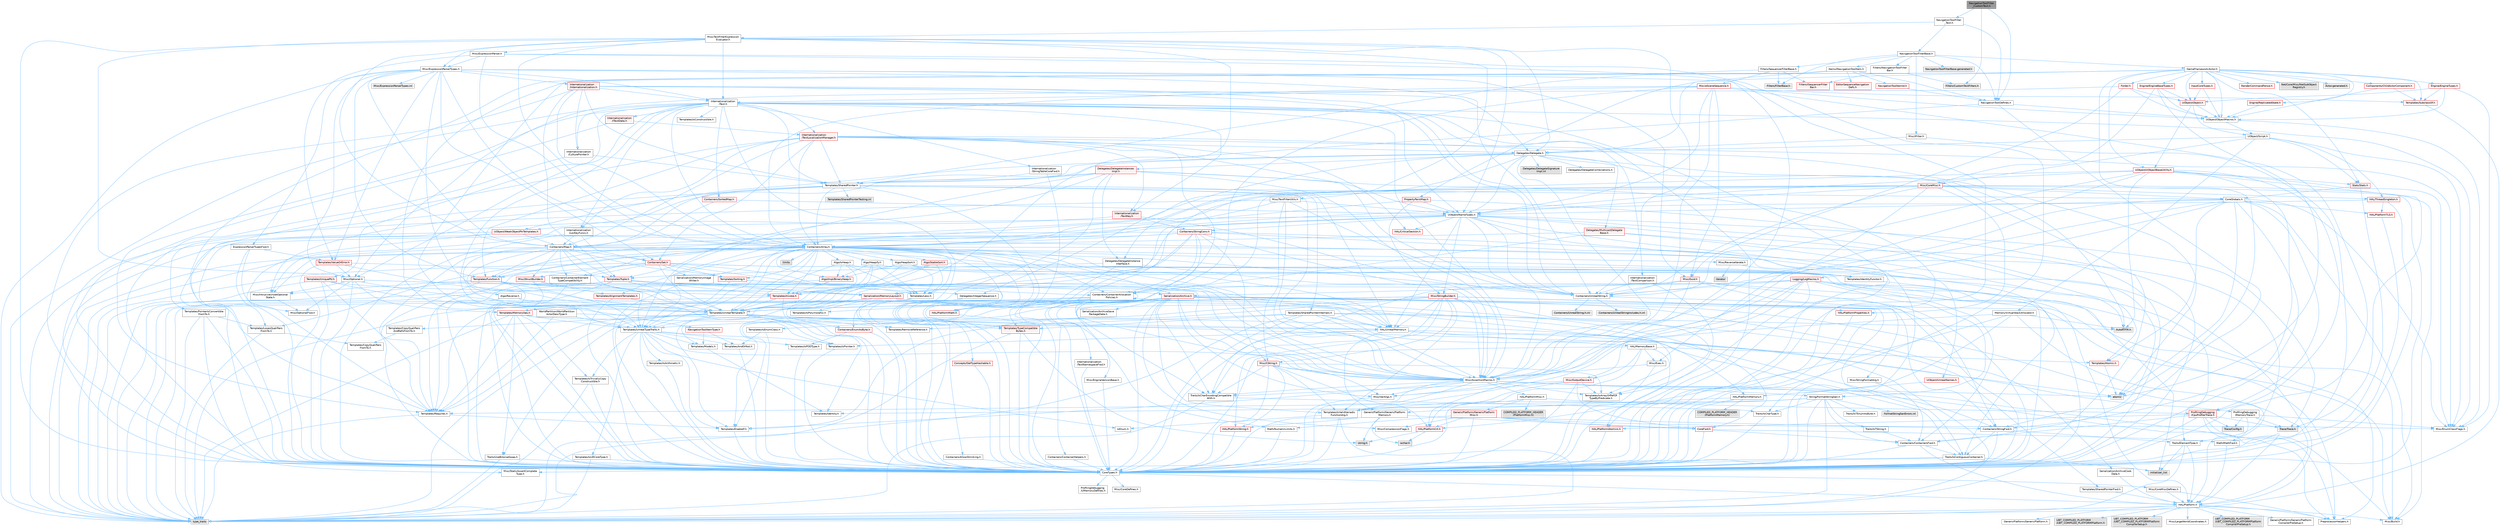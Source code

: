 digraph "NavigationToolFilter_CustomText.h"
{
 // INTERACTIVE_SVG=YES
 // LATEX_PDF_SIZE
  bgcolor="transparent";
  edge [fontname=Helvetica,fontsize=10,labelfontname=Helvetica,labelfontsize=10];
  node [fontname=Helvetica,fontsize=10,shape=box,height=0.2,width=0.4];
  Node1 [id="Node000001",label="NavigationToolFilter\l_CustomText.h",height=0.2,width=0.4,color="gray40", fillcolor="grey60", style="filled", fontcolor="black",tooltip=" "];
  Node1 -> Node2 [id="edge1_Node000001_Node000002",color="steelblue1",style="solid",tooltip=" "];
  Node2 [id="Node000002",label="Filters/CustomTextFilters.h",height=0.2,width=0.4,color="grey60", fillcolor="#E0E0E0", style="filled",tooltip=" "];
  Node1 -> Node3 [id="edge2_Node000001_Node000003",color="steelblue1",style="solid",tooltip=" "];
  Node3 [id="Node000003",label="NavigationToolDefines.h",height=0.2,width=0.4,color="grey40", fillcolor="white", style="filled",URL="$d1/d31/NavigationToolDefines_8h.html",tooltip=" "];
  Node3 -> Node4 [id="edge3_Node000003_Node000004",color="steelblue1",style="solid",tooltip=" "];
  Node4 [id="Node000004",label="Containers/ContainersFwd.h",height=0.2,width=0.4,color="grey40", fillcolor="white", style="filled",URL="$d4/d0a/ContainersFwd_8h.html",tooltip=" "];
  Node4 -> Node5 [id="edge4_Node000004_Node000005",color="steelblue1",style="solid",tooltip=" "];
  Node5 [id="Node000005",label="HAL/Platform.h",height=0.2,width=0.4,color="grey40", fillcolor="white", style="filled",URL="$d9/dd0/Platform_8h.html",tooltip=" "];
  Node5 -> Node6 [id="edge5_Node000005_Node000006",color="steelblue1",style="solid",tooltip=" "];
  Node6 [id="Node000006",label="Misc/Build.h",height=0.2,width=0.4,color="grey40", fillcolor="white", style="filled",URL="$d3/dbb/Build_8h.html",tooltip=" "];
  Node5 -> Node7 [id="edge6_Node000005_Node000007",color="steelblue1",style="solid",tooltip=" "];
  Node7 [id="Node000007",label="Misc/LargeWorldCoordinates.h",height=0.2,width=0.4,color="grey40", fillcolor="white", style="filled",URL="$d2/dcb/LargeWorldCoordinates_8h.html",tooltip=" "];
  Node5 -> Node8 [id="edge7_Node000005_Node000008",color="steelblue1",style="solid",tooltip=" "];
  Node8 [id="Node000008",label="type_traits",height=0.2,width=0.4,color="grey60", fillcolor="#E0E0E0", style="filled",tooltip=" "];
  Node5 -> Node9 [id="edge8_Node000005_Node000009",color="steelblue1",style="solid",tooltip=" "];
  Node9 [id="Node000009",label="PreprocessorHelpers.h",height=0.2,width=0.4,color="grey40", fillcolor="white", style="filled",URL="$db/ddb/PreprocessorHelpers_8h.html",tooltip=" "];
  Node5 -> Node10 [id="edge9_Node000005_Node000010",color="steelblue1",style="solid",tooltip=" "];
  Node10 [id="Node000010",label="UBT_COMPILED_PLATFORM\l/UBT_COMPILED_PLATFORMPlatform\lCompilerPreSetup.h",height=0.2,width=0.4,color="grey60", fillcolor="#E0E0E0", style="filled",tooltip=" "];
  Node5 -> Node11 [id="edge10_Node000005_Node000011",color="steelblue1",style="solid",tooltip=" "];
  Node11 [id="Node000011",label="GenericPlatform/GenericPlatform\lCompilerPreSetup.h",height=0.2,width=0.4,color="grey40", fillcolor="white", style="filled",URL="$d9/dc8/GenericPlatformCompilerPreSetup_8h.html",tooltip=" "];
  Node5 -> Node12 [id="edge11_Node000005_Node000012",color="steelblue1",style="solid",tooltip=" "];
  Node12 [id="Node000012",label="GenericPlatform/GenericPlatform.h",height=0.2,width=0.4,color="grey40", fillcolor="white", style="filled",URL="$d6/d84/GenericPlatform_8h.html",tooltip=" "];
  Node5 -> Node13 [id="edge12_Node000005_Node000013",color="steelblue1",style="solid",tooltip=" "];
  Node13 [id="Node000013",label="UBT_COMPILED_PLATFORM\l/UBT_COMPILED_PLATFORMPlatform.h",height=0.2,width=0.4,color="grey60", fillcolor="#E0E0E0", style="filled",tooltip=" "];
  Node5 -> Node14 [id="edge13_Node000005_Node000014",color="steelblue1",style="solid",tooltip=" "];
  Node14 [id="Node000014",label="UBT_COMPILED_PLATFORM\l/UBT_COMPILED_PLATFORMPlatform\lCompilerSetup.h",height=0.2,width=0.4,color="grey60", fillcolor="#E0E0E0", style="filled",tooltip=" "];
  Node4 -> Node15 [id="edge14_Node000004_Node000015",color="steelblue1",style="solid",tooltip=" "];
  Node15 [id="Node000015",label="CoreTypes.h",height=0.2,width=0.4,color="grey40", fillcolor="white", style="filled",URL="$dc/dec/CoreTypes_8h.html",tooltip=" "];
  Node15 -> Node5 [id="edge15_Node000015_Node000005",color="steelblue1",style="solid",tooltip=" "];
  Node15 -> Node16 [id="edge16_Node000015_Node000016",color="steelblue1",style="solid",tooltip=" "];
  Node16 [id="Node000016",label="ProfilingDebugging\l/UMemoryDefines.h",height=0.2,width=0.4,color="grey40", fillcolor="white", style="filled",URL="$d2/da2/UMemoryDefines_8h.html",tooltip=" "];
  Node15 -> Node17 [id="edge17_Node000015_Node000017",color="steelblue1",style="solid",tooltip=" "];
  Node17 [id="Node000017",label="Misc/CoreMiscDefines.h",height=0.2,width=0.4,color="grey40", fillcolor="white", style="filled",URL="$da/d38/CoreMiscDefines_8h.html",tooltip=" "];
  Node17 -> Node5 [id="edge18_Node000017_Node000005",color="steelblue1",style="solid",tooltip=" "];
  Node17 -> Node9 [id="edge19_Node000017_Node000009",color="steelblue1",style="solid",tooltip=" "];
  Node15 -> Node18 [id="edge20_Node000015_Node000018",color="steelblue1",style="solid",tooltip=" "];
  Node18 [id="Node000018",label="Misc/CoreDefines.h",height=0.2,width=0.4,color="grey40", fillcolor="white", style="filled",URL="$d3/dd2/CoreDefines_8h.html",tooltip=" "];
  Node4 -> Node19 [id="edge21_Node000004_Node000019",color="steelblue1",style="solid",tooltip=" "];
  Node19 [id="Node000019",label="Traits/IsContiguousContainer.h",height=0.2,width=0.4,color="grey40", fillcolor="white", style="filled",URL="$d5/d3c/IsContiguousContainer_8h.html",tooltip=" "];
  Node19 -> Node15 [id="edge22_Node000019_Node000015",color="steelblue1",style="solid",tooltip=" "];
  Node19 -> Node20 [id="edge23_Node000019_Node000020",color="steelblue1",style="solid",tooltip=" "];
  Node20 [id="Node000020",label="Misc/StaticAssertComplete\lType.h",height=0.2,width=0.4,color="grey40", fillcolor="white", style="filled",URL="$d5/d4e/StaticAssertCompleteType_8h.html",tooltip=" "];
  Node19 -> Node21 [id="edge24_Node000019_Node000021",color="steelblue1",style="solid",tooltip=" "];
  Node21 [id="Node000021",label="initializer_list",height=0.2,width=0.4,color="grey60", fillcolor="#E0E0E0", style="filled",tooltip=" "];
  Node3 -> Node22 [id="edge25_Node000003_Node000022",color="steelblue1",style="solid",tooltip=" "];
  Node22 [id="Node000022",label="Templates/SharedPointer.h",height=0.2,width=0.4,color="grey40", fillcolor="white", style="filled",URL="$d2/d17/SharedPointer_8h.html",tooltip=" "];
  Node22 -> Node15 [id="edge26_Node000022_Node000015",color="steelblue1",style="solid",tooltip=" "];
  Node22 -> Node23 [id="edge27_Node000022_Node000023",color="steelblue1",style="solid",tooltip=" "];
  Node23 [id="Node000023",label="Misc/IntrusiveUnsetOptional\lState.h",height=0.2,width=0.4,color="grey40", fillcolor="white", style="filled",URL="$d2/d0a/IntrusiveUnsetOptionalState_8h.html",tooltip=" "];
  Node23 -> Node24 [id="edge28_Node000023_Node000024",color="steelblue1",style="solid",tooltip=" "];
  Node24 [id="Node000024",label="Misc/OptionalFwd.h",height=0.2,width=0.4,color="grey40", fillcolor="white", style="filled",URL="$dc/d50/OptionalFwd_8h.html",tooltip=" "];
  Node22 -> Node25 [id="edge29_Node000022_Node000025",color="steelblue1",style="solid",tooltip=" "];
  Node25 [id="Node000025",label="Templates/PointerIsConvertible\lFromTo.h",height=0.2,width=0.4,color="grey40", fillcolor="white", style="filled",URL="$d6/d65/PointerIsConvertibleFromTo_8h.html",tooltip=" "];
  Node25 -> Node15 [id="edge30_Node000025_Node000015",color="steelblue1",style="solid",tooltip=" "];
  Node25 -> Node20 [id="edge31_Node000025_Node000020",color="steelblue1",style="solid",tooltip=" "];
  Node25 -> Node26 [id="edge32_Node000025_Node000026",color="steelblue1",style="solid",tooltip=" "];
  Node26 [id="Node000026",label="Templates/LosesQualifiers\lFromTo.h",height=0.2,width=0.4,color="grey40", fillcolor="white", style="filled",URL="$d2/db3/LosesQualifiersFromTo_8h.html",tooltip=" "];
  Node26 -> Node27 [id="edge33_Node000026_Node000027",color="steelblue1",style="solid",tooltip=" "];
  Node27 [id="Node000027",label="Templates/CopyQualifiers\lFromTo.h",height=0.2,width=0.4,color="grey40", fillcolor="white", style="filled",URL="$d5/db4/CopyQualifiersFromTo_8h.html",tooltip=" "];
  Node26 -> Node8 [id="edge34_Node000026_Node000008",color="steelblue1",style="solid",tooltip=" "];
  Node25 -> Node8 [id="edge35_Node000025_Node000008",color="steelblue1",style="solid",tooltip=" "];
  Node22 -> Node28 [id="edge36_Node000022_Node000028",color="steelblue1",style="solid",tooltip=" "];
  Node28 [id="Node000028",label="Misc/AssertionMacros.h",height=0.2,width=0.4,color="grey40", fillcolor="white", style="filled",URL="$d0/dfa/AssertionMacros_8h.html",tooltip=" "];
  Node28 -> Node15 [id="edge37_Node000028_Node000015",color="steelblue1",style="solid",tooltip=" "];
  Node28 -> Node5 [id="edge38_Node000028_Node000005",color="steelblue1",style="solid",tooltip=" "];
  Node28 -> Node29 [id="edge39_Node000028_Node000029",color="steelblue1",style="solid",tooltip=" "];
  Node29 [id="Node000029",label="HAL/PlatformMisc.h",height=0.2,width=0.4,color="grey40", fillcolor="white", style="filled",URL="$d0/df5/PlatformMisc_8h.html",tooltip=" "];
  Node29 -> Node15 [id="edge40_Node000029_Node000015",color="steelblue1",style="solid",tooltip=" "];
  Node29 -> Node30 [id="edge41_Node000029_Node000030",color="steelblue1",style="solid",tooltip=" "];
  Node30 [id="Node000030",label="GenericPlatform/GenericPlatform\lMisc.h",height=0.2,width=0.4,color="red", fillcolor="#FFF0F0", style="filled",URL="$db/d9a/GenericPlatformMisc_8h.html",tooltip=" "];
  Node30 -> Node31 [id="edge42_Node000030_Node000031",color="steelblue1",style="solid",tooltip=" "];
  Node31 [id="Node000031",label="Containers/StringFwd.h",height=0.2,width=0.4,color="grey40", fillcolor="white", style="filled",URL="$df/d37/StringFwd_8h.html",tooltip=" "];
  Node31 -> Node15 [id="edge43_Node000031_Node000015",color="steelblue1",style="solid",tooltip=" "];
  Node31 -> Node32 [id="edge44_Node000031_Node000032",color="steelblue1",style="solid",tooltip=" "];
  Node32 [id="Node000032",label="Traits/ElementType.h",height=0.2,width=0.4,color="grey40", fillcolor="white", style="filled",URL="$d5/d4f/ElementType_8h.html",tooltip=" "];
  Node32 -> Node5 [id="edge45_Node000032_Node000005",color="steelblue1",style="solid",tooltip=" "];
  Node32 -> Node21 [id="edge46_Node000032_Node000021",color="steelblue1",style="solid",tooltip=" "];
  Node32 -> Node8 [id="edge47_Node000032_Node000008",color="steelblue1",style="solid",tooltip=" "];
  Node31 -> Node19 [id="edge48_Node000031_Node000019",color="steelblue1",style="solid",tooltip=" "];
  Node30 -> Node33 [id="edge49_Node000030_Node000033",color="steelblue1",style="solid",tooltip=" "];
  Node33 [id="Node000033",label="CoreFwd.h",height=0.2,width=0.4,color="red", fillcolor="#FFF0F0", style="filled",URL="$d1/d1e/CoreFwd_8h.html",tooltip=" "];
  Node33 -> Node15 [id="edge50_Node000033_Node000015",color="steelblue1",style="solid",tooltip=" "];
  Node33 -> Node4 [id="edge51_Node000033_Node000004",color="steelblue1",style="solid",tooltip=" "];
  Node33 -> Node34 [id="edge52_Node000033_Node000034",color="steelblue1",style="solid",tooltip=" "];
  Node34 [id="Node000034",label="Math/MathFwd.h",height=0.2,width=0.4,color="grey40", fillcolor="white", style="filled",URL="$d2/d10/MathFwd_8h.html",tooltip=" "];
  Node34 -> Node5 [id="edge53_Node000034_Node000005",color="steelblue1",style="solid",tooltip=" "];
  Node30 -> Node15 [id="edge54_Node000030_Node000015",color="steelblue1",style="solid",tooltip=" "];
  Node30 -> Node37 [id="edge55_Node000030_Node000037",color="steelblue1",style="solid",tooltip=" "];
  Node37 [id="Node000037",label="HAL/PlatformCrt.h",height=0.2,width=0.4,color="red", fillcolor="#FFF0F0", style="filled",URL="$d8/d75/PlatformCrt_8h.html",tooltip=" "];
  Node37 -> Node39 [id="edge56_Node000037_Node000039",color="steelblue1",style="solid",tooltip=" "];
  Node39 [id="Node000039",label="wchar.h",height=0.2,width=0.4,color="grey60", fillcolor="#E0E0E0", style="filled",tooltip=" "];
  Node37 -> Node46 [id="edge57_Node000037_Node000046",color="steelblue1",style="solid",tooltip=" "];
  Node46 [id="Node000046",label="string.h",height=0.2,width=0.4,color="grey60", fillcolor="#E0E0E0", style="filled",tooltip=" "];
  Node30 -> Node47 [id="edge58_Node000030_Node000047",color="steelblue1",style="solid",tooltip=" "];
  Node47 [id="Node000047",label="Math/NumericLimits.h",height=0.2,width=0.4,color="grey40", fillcolor="white", style="filled",URL="$df/d1b/NumericLimits_8h.html",tooltip=" "];
  Node47 -> Node15 [id="edge59_Node000047_Node000015",color="steelblue1",style="solid",tooltip=" "];
  Node30 -> Node48 [id="edge60_Node000030_Node000048",color="steelblue1",style="solid",tooltip=" "];
  Node48 [id="Node000048",label="Misc/CompressionFlags.h",height=0.2,width=0.4,color="grey40", fillcolor="white", style="filled",URL="$d9/d76/CompressionFlags_8h.html",tooltip=" "];
  Node30 -> Node49 [id="edge61_Node000030_Node000049",color="steelblue1",style="solid",tooltip=" "];
  Node49 [id="Node000049",label="Misc/EnumClassFlags.h",height=0.2,width=0.4,color="grey40", fillcolor="white", style="filled",URL="$d8/de7/EnumClassFlags_8h.html",tooltip=" "];
  Node29 -> Node52 [id="edge62_Node000029_Node000052",color="steelblue1",style="solid",tooltip=" "];
  Node52 [id="Node000052",label="COMPILED_PLATFORM_HEADER\l(PlatformMisc.h)",height=0.2,width=0.4,color="grey60", fillcolor="#E0E0E0", style="filled",tooltip=" "];
  Node29 -> Node53 [id="edge63_Node000029_Node000053",color="steelblue1",style="solid",tooltip=" "];
  Node53 [id="Node000053",label="ProfilingDebugging\l/CpuProfilerTrace.h",height=0.2,width=0.4,color="red", fillcolor="#FFF0F0", style="filled",URL="$da/dcb/CpuProfilerTrace_8h.html",tooltip=" "];
  Node53 -> Node15 [id="edge64_Node000053_Node000015",color="steelblue1",style="solid",tooltip=" "];
  Node53 -> Node4 [id="edge65_Node000053_Node000004",color="steelblue1",style="solid",tooltip=" "];
  Node53 -> Node54 [id="edge66_Node000053_Node000054",color="steelblue1",style="solid",tooltip=" "];
  Node54 [id="Node000054",label="HAL/PlatformAtomics.h",height=0.2,width=0.4,color="red", fillcolor="#FFF0F0", style="filled",URL="$d3/d36/PlatformAtomics_8h.html",tooltip=" "];
  Node54 -> Node15 [id="edge67_Node000054_Node000015",color="steelblue1",style="solid",tooltip=" "];
  Node53 -> Node9 [id="edge68_Node000053_Node000009",color="steelblue1",style="solid",tooltip=" "];
  Node53 -> Node6 [id="edge69_Node000053_Node000006",color="steelblue1",style="solid",tooltip=" "];
  Node53 -> Node57 [id="edge70_Node000053_Node000057",color="steelblue1",style="solid",tooltip=" "];
  Node57 [id="Node000057",label="Trace/Config.h",height=0.2,width=0.4,color="grey60", fillcolor="#E0E0E0", style="filled",tooltip=" "];
  Node53 -> Node60 [id="edge71_Node000053_Node000060",color="steelblue1",style="solid",tooltip=" "];
  Node60 [id="Node000060",label="Trace/Trace.h",height=0.2,width=0.4,color="grey60", fillcolor="#E0E0E0", style="filled",tooltip=" "];
  Node28 -> Node9 [id="edge72_Node000028_Node000009",color="steelblue1",style="solid",tooltip=" "];
  Node28 -> Node61 [id="edge73_Node000028_Node000061",color="steelblue1",style="solid",tooltip=" "];
  Node61 [id="Node000061",label="Templates/EnableIf.h",height=0.2,width=0.4,color="grey40", fillcolor="white", style="filled",URL="$d7/d60/EnableIf_8h.html",tooltip=" "];
  Node61 -> Node15 [id="edge74_Node000061_Node000015",color="steelblue1",style="solid",tooltip=" "];
  Node28 -> Node62 [id="edge75_Node000028_Node000062",color="steelblue1",style="solid",tooltip=" "];
  Node62 [id="Node000062",label="Templates/IsArrayOrRefOf\lTypeByPredicate.h",height=0.2,width=0.4,color="grey40", fillcolor="white", style="filled",URL="$d6/da1/IsArrayOrRefOfTypeByPredicate_8h.html",tooltip=" "];
  Node62 -> Node15 [id="edge76_Node000062_Node000015",color="steelblue1",style="solid",tooltip=" "];
  Node28 -> Node63 [id="edge77_Node000028_Node000063",color="steelblue1",style="solid",tooltip=" "];
  Node63 [id="Node000063",label="Templates/IsValidVariadic\lFunctionArg.h",height=0.2,width=0.4,color="grey40", fillcolor="white", style="filled",URL="$d0/dc8/IsValidVariadicFunctionArg_8h.html",tooltip=" "];
  Node63 -> Node15 [id="edge78_Node000063_Node000015",color="steelblue1",style="solid",tooltip=" "];
  Node63 -> Node64 [id="edge79_Node000063_Node000064",color="steelblue1",style="solid",tooltip=" "];
  Node64 [id="Node000064",label="IsEnum.h",height=0.2,width=0.4,color="grey40", fillcolor="white", style="filled",URL="$d4/de5/IsEnum_8h.html",tooltip=" "];
  Node63 -> Node8 [id="edge80_Node000063_Node000008",color="steelblue1",style="solid",tooltip=" "];
  Node28 -> Node65 [id="edge81_Node000028_Node000065",color="steelblue1",style="solid",tooltip=" "];
  Node65 [id="Node000065",label="Traits/IsCharEncodingCompatible\lWith.h",height=0.2,width=0.4,color="grey40", fillcolor="white", style="filled",URL="$df/dd1/IsCharEncodingCompatibleWith_8h.html",tooltip=" "];
  Node65 -> Node8 [id="edge82_Node000065_Node000008",color="steelblue1",style="solid",tooltip=" "];
  Node65 -> Node66 [id="edge83_Node000065_Node000066",color="steelblue1",style="solid",tooltip=" "];
  Node66 [id="Node000066",label="Traits/IsCharType.h",height=0.2,width=0.4,color="grey40", fillcolor="white", style="filled",URL="$db/d51/IsCharType_8h.html",tooltip=" "];
  Node66 -> Node15 [id="edge84_Node000066_Node000015",color="steelblue1",style="solid",tooltip=" "];
  Node28 -> Node67 [id="edge85_Node000028_Node000067",color="steelblue1",style="solid",tooltip=" "];
  Node67 [id="Node000067",label="Misc/VarArgs.h",height=0.2,width=0.4,color="grey40", fillcolor="white", style="filled",URL="$d5/d6f/VarArgs_8h.html",tooltip=" "];
  Node67 -> Node15 [id="edge86_Node000067_Node000015",color="steelblue1",style="solid",tooltip=" "];
  Node28 -> Node68 [id="edge87_Node000028_Node000068",color="steelblue1",style="solid",tooltip=" "];
  Node68 [id="Node000068",label="String/FormatStringSan.h",height=0.2,width=0.4,color="grey40", fillcolor="white", style="filled",URL="$d3/d8b/FormatStringSan_8h.html",tooltip=" "];
  Node68 -> Node8 [id="edge88_Node000068_Node000008",color="steelblue1",style="solid",tooltip=" "];
  Node68 -> Node15 [id="edge89_Node000068_Node000015",color="steelblue1",style="solid",tooltip=" "];
  Node68 -> Node69 [id="edge90_Node000068_Node000069",color="steelblue1",style="solid",tooltip=" "];
  Node69 [id="Node000069",label="Templates/Requires.h",height=0.2,width=0.4,color="grey40", fillcolor="white", style="filled",URL="$dc/d96/Requires_8h.html",tooltip=" "];
  Node69 -> Node61 [id="edge91_Node000069_Node000061",color="steelblue1",style="solid",tooltip=" "];
  Node69 -> Node8 [id="edge92_Node000069_Node000008",color="steelblue1",style="solid",tooltip=" "];
  Node68 -> Node70 [id="edge93_Node000068_Node000070",color="steelblue1",style="solid",tooltip=" "];
  Node70 [id="Node000070",label="Templates/Identity.h",height=0.2,width=0.4,color="grey40", fillcolor="white", style="filled",URL="$d0/dd5/Identity_8h.html",tooltip=" "];
  Node68 -> Node63 [id="edge94_Node000068_Node000063",color="steelblue1",style="solid",tooltip=" "];
  Node68 -> Node66 [id="edge95_Node000068_Node000066",color="steelblue1",style="solid",tooltip=" "];
  Node68 -> Node71 [id="edge96_Node000068_Node000071",color="steelblue1",style="solid",tooltip=" "];
  Node71 [id="Node000071",label="Traits/IsTEnumAsByte.h",height=0.2,width=0.4,color="grey40", fillcolor="white", style="filled",URL="$d1/de6/IsTEnumAsByte_8h.html",tooltip=" "];
  Node68 -> Node72 [id="edge97_Node000068_Node000072",color="steelblue1",style="solid",tooltip=" "];
  Node72 [id="Node000072",label="Traits/IsTString.h",height=0.2,width=0.4,color="grey40", fillcolor="white", style="filled",URL="$d0/df8/IsTString_8h.html",tooltip=" "];
  Node72 -> Node4 [id="edge98_Node000072_Node000004",color="steelblue1",style="solid",tooltip=" "];
  Node68 -> Node4 [id="edge99_Node000068_Node000004",color="steelblue1",style="solid",tooltip=" "];
  Node68 -> Node73 [id="edge100_Node000068_Node000073",color="steelblue1",style="solid",tooltip=" "];
  Node73 [id="Node000073",label="FormatStringSanErrors.inl",height=0.2,width=0.4,color="grey60", fillcolor="#E0E0E0", style="filled",tooltip=" "];
  Node28 -> Node74 [id="edge101_Node000028_Node000074",color="steelblue1",style="solid",tooltip=" "];
  Node74 [id="Node000074",label="atomic",height=0.2,width=0.4,color="grey60", fillcolor="#E0E0E0", style="filled",tooltip=" "];
  Node22 -> Node75 [id="edge102_Node000022_Node000075",color="steelblue1",style="solid",tooltip=" "];
  Node75 [id="Node000075",label="HAL/UnrealMemory.h",height=0.2,width=0.4,color="grey40", fillcolor="white", style="filled",URL="$d9/d96/UnrealMemory_8h.html",tooltip=" "];
  Node75 -> Node15 [id="edge103_Node000075_Node000015",color="steelblue1",style="solid",tooltip=" "];
  Node75 -> Node76 [id="edge104_Node000075_Node000076",color="steelblue1",style="solid",tooltip=" "];
  Node76 [id="Node000076",label="GenericPlatform/GenericPlatform\lMemory.h",height=0.2,width=0.4,color="grey40", fillcolor="white", style="filled",URL="$dd/d22/GenericPlatformMemory_8h.html",tooltip=" "];
  Node76 -> Node33 [id="edge105_Node000076_Node000033",color="steelblue1",style="solid",tooltip=" "];
  Node76 -> Node15 [id="edge106_Node000076_Node000015",color="steelblue1",style="solid",tooltip=" "];
  Node76 -> Node77 [id="edge107_Node000076_Node000077",color="steelblue1",style="solid",tooltip=" "];
  Node77 [id="Node000077",label="HAL/PlatformString.h",height=0.2,width=0.4,color="red", fillcolor="#FFF0F0", style="filled",URL="$db/db5/PlatformString_8h.html",tooltip=" "];
  Node77 -> Node15 [id="edge108_Node000077_Node000015",color="steelblue1",style="solid",tooltip=" "];
  Node76 -> Node46 [id="edge109_Node000076_Node000046",color="steelblue1",style="solid",tooltip=" "];
  Node76 -> Node39 [id="edge110_Node000076_Node000039",color="steelblue1",style="solid",tooltip=" "];
  Node75 -> Node79 [id="edge111_Node000075_Node000079",color="steelblue1",style="solid",tooltip=" "];
  Node79 [id="Node000079",label="HAL/MemoryBase.h",height=0.2,width=0.4,color="grey40", fillcolor="white", style="filled",URL="$d6/d9f/MemoryBase_8h.html",tooltip=" "];
  Node79 -> Node15 [id="edge112_Node000079_Node000015",color="steelblue1",style="solid",tooltip=" "];
  Node79 -> Node54 [id="edge113_Node000079_Node000054",color="steelblue1",style="solid",tooltip=" "];
  Node79 -> Node37 [id="edge114_Node000079_Node000037",color="steelblue1",style="solid",tooltip=" "];
  Node79 -> Node80 [id="edge115_Node000079_Node000080",color="steelblue1",style="solid",tooltip=" "];
  Node80 [id="Node000080",label="Misc/Exec.h",height=0.2,width=0.4,color="grey40", fillcolor="white", style="filled",URL="$de/ddb/Exec_8h.html",tooltip=" "];
  Node80 -> Node15 [id="edge116_Node000080_Node000015",color="steelblue1",style="solid",tooltip=" "];
  Node80 -> Node28 [id="edge117_Node000080_Node000028",color="steelblue1",style="solid",tooltip=" "];
  Node79 -> Node81 [id="edge118_Node000079_Node000081",color="steelblue1",style="solid",tooltip=" "];
  Node81 [id="Node000081",label="Misc/OutputDevice.h",height=0.2,width=0.4,color="red", fillcolor="#FFF0F0", style="filled",URL="$d7/d32/OutputDevice_8h.html",tooltip=" "];
  Node81 -> Node33 [id="edge119_Node000081_Node000033",color="steelblue1",style="solid",tooltip=" "];
  Node81 -> Node15 [id="edge120_Node000081_Node000015",color="steelblue1",style="solid",tooltip=" "];
  Node81 -> Node67 [id="edge121_Node000081_Node000067",color="steelblue1",style="solid",tooltip=" "];
  Node81 -> Node62 [id="edge122_Node000081_Node000062",color="steelblue1",style="solid",tooltip=" "];
  Node81 -> Node63 [id="edge123_Node000081_Node000063",color="steelblue1",style="solid",tooltip=" "];
  Node81 -> Node65 [id="edge124_Node000081_Node000065",color="steelblue1",style="solid",tooltip=" "];
  Node79 -> Node83 [id="edge125_Node000079_Node000083",color="steelblue1",style="solid",tooltip=" "];
  Node83 [id="Node000083",label="Templates/Atomic.h",height=0.2,width=0.4,color="red", fillcolor="#FFF0F0", style="filled",URL="$d3/d91/Atomic_8h.html",tooltip=" "];
  Node83 -> Node74 [id="edge126_Node000083_Node000074",color="steelblue1",style="solid",tooltip=" "];
  Node75 -> Node92 [id="edge127_Node000075_Node000092",color="steelblue1",style="solid",tooltip=" "];
  Node92 [id="Node000092",label="HAL/PlatformMemory.h",height=0.2,width=0.4,color="grey40", fillcolor="white", style="filled",URL="$de/d68/PlatformMemory_8h.html",tooltip=" "];
  Node92 -> Node15 [id="edge128_Node000092_Node000015",color="steelblue1",style="solid",tooltip=" "];
  Node92 -> Node76 [id="edge129_Node000092_Node000076",color="steelblue1",style="solid",tooltip=" "];
  Node92 -> Node93 [id="edge130_Node000092_Node000093",color="steelblue1",style="solid",tooltip=" "];
  Node93 [id="Node000093",label="COMPILED_PLATFORM_HEADER\l(PlatformMemory.h)",height=0.2,width=0.4,color="grey60", fillcolor="#E0E0E0", style="filled",tooltip=" "];
  Node75 -> Node94 [id="edge131_Node000075_Node000094",color="steelblue1",style="solid",tooltip=" "];
  Node94 [id="Node000094",label="ProfilingDebugging\l/MemoryTrace.h",height=0.2,width=0.4,color="grey40", fillcolor="white", style="filled",URL="$da/dd7/MemoryTrace_8h.html",tooltip=" "];
  Node94 -> Node5 [id="edge132_Node000094_Node000005",color="steelblue1",style="solid",tooltip=" "];
  Node94 -> Node49 [id="edge133_Node000094_Node000049",color="steelblue1",style="solid",tooltip=" "];
  Node94 -> Node57 [id="edge134_Node000094_Node000057",color="steelblue1",style="solid",tooltip=" "];
  Node94 -> Node60 [id="edge135_Node000094_Node000060",color="steelblue1",style="solid",tooltip=" "];
  Node75 -> Node95 [id="edge136_Node000075_Node000095",color="steelblue1",style="solid",tooltip=" "];
  Node95 [id="Node000095",label="Templates/IsPointer.h",height=0.2,width=0.4,color="grey40", fillcolor="white", style="filled",URL="$d7/d05/IsPointer_8h.html",tooltip=" "];
  Node95 -> Node15 [id="edge137_Node000095_Node000015",color="steelblue1",style="solid",tooltip=" "];
  Node22 -> Node96 [id="edge138_Node000022_Node000096",color="steelblue1",style="solid",tooltip=" "];
  Node96 [id="Node000096",label="Containers/Array.h",height=0.2,width=0.4,color="grey40", fillcolor="white", style="filled",URL="$df/dd0/Array_8h.html",tooltip=" "];
  Node96 -> Node15 [id="edge139_Node000096_Node000015",color="steelblue1",style="solid",tooltip=" "];
  Node96 -> Node28 [id="edge140_Node000096_Node000028",color="steelblue1",style="solid",tooltip=" "];
  Node96 -> Node23 [id="edge141_Node000096_Node000023",color="steelblue1",style="solid",tooltip=" "];
  Node96 -> Node97 [id="edge142_Node000096_Node000097",color="steelblue1",style="solid",tooltip=" "];
  Node97 [id="Node000097",label="Misc/ReverseIterate.h",height=0.2,width=0.4,color="grey40", fillcolor="white", style="filled",URL="$db/de3/ReverseIterate_8h.html",tooltip=" "];
  Node97 -> Node5 [id="edge143_Node000097_Node000005",color="steelblue1",style="solid",tooltip=" "];
  Node97 -> Node98 [id="edge144_Node000097_Node000098",color="steelblue1",style="solid",tooltip=" "];
  Node98 [id="Node000098",label="iterator",height=0.2,width=0.4,color="grey60", fillcolor="#E0E0E0", style="filled",tooltip=" "];
  Node96 -> Node75 [id="edge145_Node000096_Node000075",color="steelblue1",style="solid",tooltip=" "];
  Node96 -> Node99 [id="edge146_Node000096_Node000099",color="steelblue1",style="solid",tooltip=" "];
  Node99 [id="Node000099",label="Templates/UnrealTypeTraits.h",height=0.2,width=0.4,color="grey40", fillcolor="white", style="filled",URL="$d2/d2d/UnrealTypeTraits_8h.html",tooltip=" "];
  Node99 -> Node15 [id="edge147_Node000099_Node000015",color="steelblue1",style="solid",tooltip=" "];
  Node99 -> Node95 [id="edge148_Node000099_Node000095",color="steelblue1",style="solid",tooltip=" "];
  Node99 -> Node28 [id="edge149_Node000099_Node000028",color="steelblue1",style="solid",tooltip=" "];
  Node99 -> Node88 [id="edge150_Node000099_Node000088",color="steelblue1",style="solid",tooltip=" "];
  Node88 [id="Node000088",label="Templates/AndOrNot.h",height=0.2,width=0.4,color="grey40", fillcolor="white", style="filled",URL="$db/d0a/AndOrNot_8h.html",tooltip=" "];
  Node88 -> Node15 [id="edge151_Node000088_Node000015",color="steelblue1",style="solid",tooltip=" "];
  Node99 -> Node61 [id="edge152_Node000099_Node000061",color="steelblue1",style="solid",tooltip=" "];
  Node99 -> Node100 [id="edge153_Node000099_Node000100",color="steelblue1",style="solid",tooltip=" "];
  Node100 [id="Node000100",label="Templates/IsArithmetic.h",height=0.2,width=0.4,color="grey40", fillcolor="white", style="filled",URL="$d2/d5d/IsArithmetic_8h.html",tooltip=" "];
  Node100 -> Node15 [id="edge154_Node000100_Node000015",color="steelblue1",style="solid",tooltip=" "];
  Node99 -> Node64 [id="edge155_Node000099_Node000064",color="steelblue1",style="solid",tooltip=" "];
  Node99 -> Node101 [id="edge156_Node000099_Node000101",color="steelblue1",style="solid",tooltip=" "];
  Node101 [id="Node000101",label="Templates/Models.h",height=0.2,width=0.4,color="grey40", fillcolor="white", style="filled",URL="$d3/d0c/Models_8h.html",tooltip=" "];
  Node101 -> Node70 [id="edge157_Node000101_Node000070",color="steelblue1",style="solid",tooltip=" "];
  Node99 -> Node102 [id="edge158_Node000099_Node000102",color="steelblue1",style="solid",tooltip=" "];
  Node102 [id="Node000102",label="Templates/IsPODType.h",height=0.2,width=0.4,color="grey40", fillcolor="white", style="filled",URL="$d7/db1/IsPODType_8h.html",tooltip=" "];
  Node102 -> Node15 [id="edge159_Node000102_Node000015",color="steelblue1",style="solid",tooltip=" "];
  Node99 -> Node103 [id="edge160_Node000099_Node000103",color="steelblue1",style="solid",tooltip=" "];
  Node103 [id="Node000103",label="Templates/IsUECoreType.h",height=0.2,width=0.4,color="grey40", fillcolor="white", style="filled",URL="$d1/db8/IsUECoreType_8h.html",tooltip=" "];
  Node103 -> Node15 [id="edge161_Node000103_Node000015",color="steelblue1",style="solid",tooltip=" "];
  Node103 -> Node8 [id="edge162_Node000103_Node000008",color="steelblue1",style="solid",tooltip=" "];
  Node99 -> Node89 [id="edge163_Node000099_Node000089",color="steelblue1",style="solid",tooltip=" "];
  Node89 [id="Node000089",label="Templates/IsTriviallyCopy\lConstructible.h",height=0.2,width=0.4,color="grey40", fillcolor="white", style="filled",URL="$d3/d78/IsTriviallyCopyConstructible_8h.html",tooltip=" "];
  Node89 -> Node15 [id="edge164_Node000089_Node000015",color="steelblue1",style="solid",tooltip=" "];
  Node89 -> Node8 [id="edge165_Node000089_Node000008",color="steelblue1",style="solid",tooltip=" "];
  Node96 -> Node104 [id="edge166_Node000096_Node000104",color="steelblue1",style="solid",tooltip=" "];
  Node104 [id="Node000104",label="Templates/UnrealTemplate.h",height=0.2,width=0.4,color="grey40", fillcolor="white", style="filled",URL="$d4/d24/UnrealTemplate_8h.html",tooltip=" "];
  Node104 -> Node15 [id="edge167_Node000104_Node000015",color="steelblue1",style="solid",tooltip=" "];
  Node104 -> Node95 [id="edge168_Node000104_Node000095",color="steelblue1",style="solid",tooltip=" "];
  Node104 -> Node75 [id="edge169_Node000104_Node000075",color="steelblue1",style="solid",tooltip=" "];
  Node104 -> Node105 [id="edge170_Node000104_Node000105",color="steelblue1",style="solid",tooltip=" "];
  Node105 [id="Node000105",label="Templates/CopyQualifiers\lAndRefsFromTo.h",height=0.2,width=0.4,color="grey40", fillcolor="white", style="filled",URL="$d3/db3/CopyQualifiersAndRefsFromTo_8h.html",tooltip=" "];
  Node105 -> Node27 [id="edge171_Node000105_Node000027",color="steelblue1",style="solid",tooltip=" "];
  Node104 -> Node99 [id="edge172_Node000104_Node000099",color="steelblue1",style="solid",tooltip=" "];
  Node104 -> Node106 [id="edge173_Node000104_Node000106",color="steelblue1",style="solid",tooltip=" "];
  Node106 [id="Node000106",label="Templates/RemoveReference.h",height=0.2,width=0.4,color="grey40", fillcolor="white", style="filled",URL="$da/dbe/RemoveReference_8h.html",tooltip=" "];
  Node106 -> Node15 [id="edge174_Node000106_Node000015",color="steelblue1",style="solid",tooltip=" "];
  Node104 -> Node69 [id="edge175_Node000104_Node000069",color="steelblue1",style="solid",tooltip=" "];
  Node104 -> Node107 [id="edge176_Node000104_Node000107",color="steelblue1",style="solid",tooltip=" "];
  Node107 [id="Node000107",label="Templates/TypeCompatible\lBytes.h",height=0.2,width=0.4,color="red", fillcolor="#FFF0F0", style="filled",URL="$df/d0a/TypeCompatibleBytes_8h.html",tooltip=" "];
  Node107 -> Node15 [id="edge177_Node000107_Node000015",color="steelblue1",style="solid",tooltip=" "];
  Node107 -> Node46 [id="edge178_Node000107_Node000046",color="steelblue1",style="solid",tooltip=" "];
  Node107 -> Node8 [id="edge179_Node000107_Node000008",color="steelblue1",style="solid",tooltip=" "];
  Node104 -> Node70 [id="edge180_Node000104_Node000070",color="steelblue1",style="solid",tooltip=" "];
  Node104 -> Node19 [id="edge181_Node000104_Node000019",color="steelblue1",style="solid",tooltip=" "];
  Node104 -> Node108 [id="edge182_Node000104_Node000108",color="steelblue1",style="solid",tooltip=" "];
  Node108 [id="Node000108",label="Traits/UseBitwiseSwap.h",height=0.2,width=0.4,color="grey40", fillcolor="white", style="filled",URL="$db/df3/UseBitwiseSwap_8h.html",tooltip=" "];
  Node108 -> Node15 [id="edge183_Node000108_Node000015",color="steelblue1",style="solid",tooltip=" "];
  Node108 -> Node8 [id="edge184_Node000108_Node000008",color="steelblue1",style="solid",tooltip=" "];
  Node104 -> Node8 [id="edge185_Node000104_Node000008",color="steelblue1",style="solid",tooltip=" "];
  Node96 -> Node109 [id="edge186_Node000096_Node000109",color="steelblue1",style="solid",tooltip=" "];
  Node109 [id="Node000109",label="Containers/AllowShrinking.h",height=0.2,width=0.4,color="grey40", fillcolor="white", style="filled",URL="$d7/d1a/AllowShrinking_8h.html",tooltip=" "];
  Node109 -> Node15 [id="edge187_Node000109_Node000015",color="steelblue1",style="solid",tooltip=" "];
  Node96 -> Node110 [id="edge188_Node000096_Node000110",color="steelblue1",style="solid",tooltip=" "];
  Node110 [id="Node000110",label="Containers/ContainerAllocation\lPolicies.h",height=0.2,width=0.4,color="grey40", fillcolor="white", style="filled",URL="$d7/dff/ContainerAllocationPolicies_8h.html",tooltip=" "];
  Node110 -> Node15 [id="edge189_Node000110_Node000015",color="steelblue1",style="solid",tooltip=" "];
  Node110 -> Node111 [id="edge190_Node000110_Node000111",color="steelblue1",style="solid",tooltip=" "];
  Node111 [id="Node000111",label="Containers/ContainerHelpers.h",height=0.2,width=0.4,color="grey40", fillcolor="white", style="filled",URL="$d7/d33/ContainerHelpers_8h.html",tooltip=" "];
  Node111 -> Node15 [id="edge191_Node000111_Node000015",color="steelblue1",style="solid",tooltip=" "];
  Node110 -> Node110 [id="edge192_Node000110_Node000110",color="steelblue1",style="solid",tooltip=" "];
  Node110 -> Node112 [id="edge193_Node000110_Node000112",color="steelblue1",style="solid",tooltip=" "];
  Node112 [id="Node000112",label="HAL/PlatformMath.h",height=0.2,width=0.4,color="red", fillcolor="#FFF0F0", style="filled",URL="$dc/d53/PlatformMath_8h.html",tooltip=" "];
  Node112 -> Node15 [id="edge194_Node000112_Node000015",color="steelblue1",style="solid",tooltip=" "];
  Node110 -> Node75 [id="edge195_Node000110_Node000075",color="steelblue1",style="solid",tooltip=" "];
  Node110 -> Node47 [id="edge196_Node000110_Node000047",color="steelblue1",style="solid",tooltip=" "];
  Node110 -> Node28 [id="edge197_Node000110_Node000028",color="steelblue1",style="solid",tooltip=" "];
  Node110 -> Node120 [id="edge198_Node000110_Node000120",color="steelblue1",style="solid",tooltip=" "];
  Node120 [id="Node000120",label="Templates/IsPolymorphic.h",height=0.2,width=0.4,color="grey40", fillcolor="white", style="filled",URL="$dc/d20/IsPolymorphic_8h.html",tooltip=" "];
  Node110 -> Node121 [id="edge199_Node000110_Node000121",color="steelblue1",style="solid",tooltip=" "];
  Node121 [id="Node000121",label="Templates/MemoryOps.h",height=0.2,width=0.4,color="red", fillcolor="#FFF0F0", style="filled",URL="$db/dea/MemoryOps_8h.html",tooltip=" "];
  Node121 -> Node15 [id="edge200_Node000121_Node000015",color="steelblue1",style="solid",tooltip=" "];
  Node121 -> Node75 [id="edge201_Node000121_Node000075",color="steelblue1",style="solid",tooltip=" "];
  Node121 -> Node89 [id="edge202_Node000121_Node000089",color="steelblue1",style="solid",tooltip=" "];
  Node121 -> Node69 [id="edge203_Node000121_Node000069",color="steelblue1",style="solid",tooltip=" "];
  Node121 -> Node99 [id="edge204_Node000121_Node000099",color="steelblue1",style="solid",tooltip=" "];
  Node121 -> Node108 [id="edge205_Node000121_Node000108",color="steelblue1",style="solid",tooltip=" "];
  Node121 -> Node8 [id="edge206_Node000121_Node000008",color="steelblue1",style="solid",tooltip=" "];
  Node110 -> Node107 [id="edge207_Node000110_Node000107",color="steelblue1",style="solid",tooltip=" "];
  Node110 -> Node8 [id="edge208_Node000110_Node000008",color="steelblue1",style="solid",tooltip=" "];
  Node96 -> Node122 [id="edge209_Node000096_Node000122",color="steelblue1",style="solid",tooltip=" "];
  Node122 [id="Node000122",label="Containers/ContainerElement\lTypeCompatibility.h",height=0.2,width=0.4,color="grey40", fillcolor="white", style="filled",URL="$df/ddf/ContainerElementTypeCompatibility_8h.html",tooltip=" "];
  Node122 -> Node15 [id="edge210_Node000122_Node000015",color="steelblue1",style="solid",tooltip=" "];
  Node122 -> Node99 [id="edge211_Node000122_Node000099",color="steelblue1",style="solid",tooltip=" "];
  Node96 -> Node123 [id="edge212_Node000096_Node000123",color="steelblue1",style="solid",tooltip=" "];
  Node123 [id="Node000123",label="Serialization/Archive.h",height=0.2,width=0.4,color="red", fillcolor="#FFF0F0", style="filled",URL="$d7/d3b/Archive_8h.html",tooltip=" "];
  Node123 -> Node33 [id="edge213_Node000123_Node000033",color="steelblue1",style="solid",tooltip=" "];
  Node123 -> Node15 [id="edge214_Node000123_Node000015",color="steelblue1",style="solid",tooltip=" "];
  Node123 -> Node124 [id="edge215_Node000123_Node000124",color="steelblue1",style="solid",tooltip=" "];
  Node124 [id="Node000124",label="HAL/PlatformProperties.h",height=0.2,width=0.4,color="red", fillcolor="#FFF0F0", style="filled",URL="$d9/db0/PlatformProperties_8h.html",tooltip=" "];
  Node124 -> Node15 [id="edge216_Node000124_Node000015",color="steelblue1",style="solid",tooltip=" "];
  Node123 -> Node127 [id="edge217_Node000123_Node000127",color="steelblue1",style="solid",tooltip=" "];
  Node127 [id="Node000127",label="Internationalization\l/TextNamespaceFwd.h",height=0.2,width=0.4,color="grey40", fillcolor="white", style="filled",URL="$d8/d97/TextNamespaceFwd_8h.html",tooltip=" "];
  Node127 -> Node15 [id="edge218_Node000127_Node000015",color="steelblue1",style="solid",tooltip=" "];
  Node123 -> Node34 [id="edge219_Node000123_Node000034",color="steelblue1",style="solid",tooltip=" "];
  Node123 -> Node28 [id="edge220_Node000123_Node000028",color="steelblue1",style="solid",tooltip=" "];
  Node123 -> Node6 [id="edge221_Node000123_Node000006",color="steelblue1",style="solid",tooltip=" "];
  Node123 -> Node48 [id="edge222_Node000123_Node000048",color="steelblue1",style="solid",tooltip=" "];
  Node123 -> Node128 [id="edge223_Node000123_Node000128",color="steelblue1",style="solid",tooltip=" "];
  Node128 [id="Node000128",label="Misc/EngineVersionBase.h",height=0.2,width=0.4,color="grey40", fillcolor="white", style="filled",URL="$d5/d2b/EngineVersionBase_8h.html",tooltip=" "];
  Node128 -> Node15 [id="edge224_Node000128_Node000015",color="steelblue1",style="solid",tooltip=" "];
  Node123 -> Node67 [id="edge225_Node000123_Node000067",color="steelblue1",style="solid",tooltip=" "];
  Node123 -> Node129 [id="edge226_Node000123_Node000129",color="steelblue1",style="solid",tooltip=" "];
  Node129 [id="Node000129",label="Serialization/ArchiveCook\lData.h",height=0.2,width=0.4,color="grey40", fillcolor="white", style="filled",URL="$dc/db6/ArchiveCookData_8h.html",tooltip=" "];
  Node129 -> Node5 [id="edge227_Node000129_Node000005",color="steelblue1",style="solid",tooltip=" "];
  Node123 -> Node130 [id="edge228_Node000123_Node000130",color="steelblue1",style="solid",tooltip=" "];
  Node130 [id="Node000130",label="Serialization/ArchiveSave\lPackageData.h",height=0.2,width=0.4,color="grey40", fillcolor="white", style="filled",URL="$d1/d37/ArchiveSavePackageData_8h.html",tooltip=" "];
  Node123 -> Node61 [id="edge229_Node000123_Node000061",color="steelblue1",style="solid",tooltip=" "];
  Node123 -> Node62 [id="edge230_Node000123_Node000062",color="steelblue1",style="solid",tooltip=" "];
  Node123 -> Node131 [id="edge231_Node000123_Node000131",color="steelblue1",style="solid",tooltip=" "];
  Node131 [id="Node000131",label="Templates/IsEnumClass.h",height=0.2,width=0.4,color="grey40", fillcolor="white", style="filled",URL="$d7/d15/IsEnumClass_8h.html",tooltip=" "];
  Node131 -> Node15 [id="edge232_Node000131_Node000015",color="steelblue1",style="solid",tooltip=" "];
  Node131 -> Node88 [id="edge233_Node000131_Node000088",color="steelblue1",style="solid",tooltip=" "];
  Node123 -> Node63 [id="edge234_Node000123_Node000063",color="steelblue1",style="solid",tooltip=" "];
  Node123 -> Node104 [id="edge235_Node000123_Node000104",color="steelblue1",style="solid",tooltip=" "];
  Node123 -> Node65 [id="edge236_Node000123_Node000065",color="steelblue1",style="solid",tooltip=" "];
  Node96 -> Node133 [id="edge237_Node000096_Node000133",color="steelblue1",style="solid",tooltip=" "];
  Node133 [id="Node000133",label="Serialization/MemoryImage\lWriter.h",height=0.2,width=0.4,color="grey40", fillcolor="white", style="filled",URL="$d0/d08/MemoryImageWriter_8h.html",tooltip=" "];
  Node133 -> Node15 [id="edge238_Node000133_Node000015",color="steelblue1",style="solid",tooltip=" "];
  Node133 -> Node134 [id="edge239_Node000133_Node000134",color="steelblue1",style="solid",tooltip=" "];
  Node134 [id="Node000134",label="Serialization/MemoryLayout.h",height=0.2,width=0.4,color="red", fillcolor="#FFF0F0", style="filled",URL="$d7/d66/MemoryLayout_8h.html",tooltip=" "];
  Node134 -> Node137 [id="edge240_Node000134_Node000137",color="steelblue1",style="solid",tooltip=" "];
  Node137 [id="Node000137",label="Containers/EnumAsByte.h",height=0.2,width=0.4,color="red", fillcolor="#FFF0F0", style="filled",URL="$d6/d9a/EnumAsByte_8h.html",tooltip=" "];
  Node137 -> Node15 [id="edge241_Node000137_Node000015",color="steelblue1",style="solid",tooltip=" "];
  Node137 -> Node102 [id="edge242_Node000137_Node000102",color="steelblue1",style="solid",tooltip=" "];
  Node134 -> Node31 [id="edge243_Node000134_Node000031",color="steelblue1",style="solid",tooltip=" "];
  Node134 -> Node75 [id="edge244_Node000134_Node000075",color="steelblue1",style="solid",tooltip=" "];
  Node134 -> Node61 [id="edge245_Node000134_Node000061",color="steelblue1",style="solid",tooltip=" "];
  Node134 -> Node120 [id="edge246_Node000134_Node000120",color="steelblue1",style="solid",tooltip=" "];
  Node134 -> Node101 [id="edge247_Node000134_Node000101",color="steelblue1",style="solid",tooltip=" "];
  Node134 -> Node104 [id="edge248_Node000134_Node000104",color="steelblue1",style="solid",tooltip=" "];
  Node96 -> Node147 [id="edge249_Node000096_Node000147",color="steelblue1",style="solid",tooltip=" "];
  Node147 [id="Node000147",label="Algo/Heapify.h",height=0.2,width=0.4,color="grey40", fillcolor="white", style="filled",URL="$d0/d2a/Heapify_8h.html",tooltip=" "];
  Node147 -> Node148 [id="edge250_Node000147_Node000148",color="steelblue1",style="solid",tooltip=" "];
  Node148 [id="Node000148",label="Algo/Impl/BinaryHeap.h",height=0.2,width=0.4,color="red", fillcolor="#FFF0F0", style="filled",URL="$d7/da3/Algo_2Impl_2BinaryHeap_8h.html",tooltip=" "];
  Node148 -> Node149 [id="edge251_Node000148_Node000149",color="steelblue1",style="solid",tooltip=" "];
  Node149 [id="Node000149",label="Templates/Invoke.h",height=0.2,width=0.4,color="red", fillcolor="#FFF0F0", style="filled",URL="$d7/deb/Invoke_8h.html",tooltip=" "];
  Node149 -> Node15 [id="edge252_Node000149_Node000015",color="steelblue1",style="solid",tooltip=" "];
  Node149 -> Node104 [id="edge253_Node000149_Node000104",color="steelblue1",style="solid",tooltip=" "];
  Node149 -> Node8 [id="edge254_Node000149_Node000008",color="steelblue1",style="solid",tooltip=" "];
  Node148 -> Node8 [id="edge255_Node000148_Node000008",color="steelblue1",style="solid",tooltip=" "];
  Node147 -> Node153 [id="edge256_Node000147_Node000153",color="steelblue1",style="solid",tooltip=" "];
  Node153 [id="Node000153",label="Templates/IdentityFunctor.h",height=0.2,width=0.4,color="grey40", fillcolor="white", style="filled",URL="$d7/d2e/IdentityFunctor_8h.html",tooltip=" "];
  Node153 -> Node5 [id="edge257_Node000153_Node000005",color="steelblue1",style="solid",tooltip=" "];
  Node147 -> Node149 [id="edge258_Node000147_Node000149",color="steelblue1",style="solid",tooltip=" "];
  Node147 -> Node154 [id="edge259_Node000147_Node000154",color="steelblue1",style="solid",tooltip=" "];
  Node154 [id="Node000154",label="Templates/Less.h",height=0.2,width=0.4,color="grey40", fillcolor="white", style="filled",URL="$de/dc8/Less_8h.html",tooltip=" "];
  Node154 -> Node15 [id="edge260_Node000154_Node000015",color="steelblue1",style="solid",tooltip=" "];
  Node154 -> Node104 [id="edge261_Node000154_Node000104",color="steelblue1",style="solid",tooltip=" "];
  Node147 -> Node104 [id="edge262_Node000147_Node000104",color="steelblue1",style="solid",tooltip=" "];
  Node96 -> Node155 [id="edge263_Node000096_Node000155",color="steelblue1",style="solid",tooltip=" "];
  Node155 [id="Node000155",label="Algo/HeapSort.h",height=0.2,width=0.4,color="grey40", fillcolor="white", style="filled",URL="$d3/d92/HeapSort_8h.html",tooltip=" "];
  Node155 -> Node148 [id="edge264_Node000155_Node000148",color="steelblue1",style="solid",tooltip=" "];
  Node155 -> Node153 [id="edge265_Node000155_Node000153",color="steelblue1",style="solid",tooltip=" "];
  Node155 -> Node154 [id="edge266_Node000155_Node000154",color="steelblue1",style="solid",tooltip=" "];
  Node155 -> Node104 [id="edge267_Node000155_Node000104",color="steelblue1",style="solid",tooltip=" "];
  Node96 -> Node156 [id="edge268_Node000096_Node000156",color="steelblue1",style="solid",tooltip=" "];
  Node156 [id="Node000156",label="Algo/IsHeap.h",height=0.2,width=0.4,color="grey40", fillcolor="white", style="filled",URL="$de/d32/IsHeap_8h.html",tooltip=" "];
  Node156 -> Node148 [id="edge269_Node000156_Node000148",color="steelblue1",style="solid",tooltip=" "];
  Node156 -> Node153 [id="edge270_Node000156_Node000153",color="steelblue1",style="solid",tooltip=" "];
  Node156 -> Node149 [id="edge271_Node000156_Node000149",color="steelblue1",style="solid",tooltip=" "];
  Node156 -> Node154 [id="edge272_Node000156_Node000154",color="steelblue1",style="solid",tooltip=" "];
  Node156 -> Node104 [id="edge273_Node000156_Node000104",color="steelblue1",style="solid",tooltip=" "];
  Node96 -> Node148 [id="edge274_Node000096_Node000148",color="steelblue1",style="solid",tooltip=" "];
  Node96 -> Node157 [id="edge275_Node000096_Node000157",color="steelblue1",style="solid",tooltip=" "];
  Node157 [id="Node000157",label="Algo/StableSort.h",height=0.2,width=0.4,color="red", fillcolor="#FFF0F0", style="filled",URL="$d7/d3c/StableSort_8h.html",tooltip=" "];
  Node157 -> Node153 [id="edge276_Node000157_Node000153",color="steelblue1",style="solid",tooltip=" "];
  Node157 -> Node149 [id="edge277_Node000157_Node000149",color="steelblue1",style="solid",tooltip=" "];
  Node157 -> Node154 [id="edge278_Node000157_Node000154",color="steelblue1",style="solid",tooltip=" "];
  Node157 -> Node104 [id="edge279_Node000157_Node000104",color="steelblue1",style="solid",tooltip=" "];
  Node96 -> Node160 [id="edge280_Node000096_Node000160",color="steelblue1",style="solid",tooltip=" "];
  Node160 [id="Node000160",label="Concepts/GetTypeHashable.h",height=0.2,width=0.4,color="red", fillcolor="#FFF0F0", style="filled",URL="$d3/da2/GetTypeHashable_8h.html",tooltip=" "];
  Node160 -> Node15 [id="edge281_Node000160_Node000015",color="steelblue1",style="solid",tooltip=" "];
  Node96 -> Node153 [id="edge282_Node000096_Node000153",color="steelblue1",style="solid",tooltip=" "];
  Node96 -> Node149 [id="edge283_Node000096_Node000149",color="steelblue1",style="solid",tooltip=" "];
  Node96 -> Node154 [id="edge284_Node000096_Node000154",color="steelblue1",style="solid",tooltip=" "];
  Node96 -> Node26 [id="edge285_Node000096_Node000026",color="steelblue1",style="solid",tooltip=" "];
  Node96 -> Node69 [id="edge286_Node000096_Node000069",color="steelblue1",style="solid",tooltip=" "];
  Node96 -> Node161 [id="edge287_Node000096_Node000161",color="steelblue1",style="solid",tooltip=" "];
  Node161 [id="Node000161",label="Templates/Sorting.h",height=0.2,width=0.4,color="red", fillcolor="#FFF0F0", style="filled",URL="$d3/d9e/Sorting_8h.html",tooltip=" "];
  Node161 -> Node15 [id="edge288_Node000161_Node000015",color="steelblue1",style="solid",tooltip=" "];
  Node161 -> Node112 [id="edge289_Node000161_Node000112",color="steelblue1",style="solid",tooltip=" "];
  Node161 -> Node154 [id="edge290_Node000161_Node000154",color="steelblue1",style="solid",tooltip=" "];
  Node96 -> Node165 [id="edge291_Node000096_Node000165",color="steelblue1",style="solid",tooltip=" "];
  Node165 [id="Node000165",label="Templates/AlignmentTemplates.h",height=0.2,width=0.4,color="red", fillcolor="#FFF0F0", style="filled",URL="$dd/d32/AlignmentTemplates_8h.html",tooltip=" "];
  Node165 -> Node15 [id="edge292_Node000165_Node000015",color="steelblue1",style="solid",tooltip=" "];
  Node165 -> Node95 [id="edge293_Node000165_Node000095",color="steelblue1",style="solid",tooltip=" "];
  Node96 -> Node32 [id="edge294_Node000096_Node000032",color="steelblue1",style="solid",tooltip=" "];
  Node96 -> Node118 [id="edge295_Node000096_Node000118",color="steelblue1",style="solid",tooltip=" "];
  Node118 [id="Node000118",label="limits",height=0.2,width=0.4,color="grey60", fillcolor="#E0E0E0", style="filled",tooltip=" "];
  Node96 -> Node8 [id="edge296_Node000096_Node000008",color="steelblue1",style="solid",tooltip=" "];
  Node22 -> Node166 [id="edge297_Node000022_Node000166",color="steelblue1",style="solid",tooltip=" "];
  Node166 [id="Node000166",label="Containers/Map.h",height=0.2,width=0.4,color="grey40", fillcolor="white", style="filled",URL="$df/d79/Map_8h.html",tooltip=" "];
  Node166 -> Node15 [id="edge298_Node000166_Node000015",color="steelblue1",style="solid",tooltip=" "];
  Node166 -> Node167 [id="edge299_Node000166_Node000167",color="steelblue1",style="solid",tooltip=" "];
  Node167 [id="Node000167",label="Algo/Reverse.h",height=0.2,width=0.4,color="grey40", fillcolor="white", style="filled",URL="$d5/d93/Reverse_8h.html",tooltip=" "];
  Node167 -> Node15 [id="edge300_Node000167_Node000015",color="steelblue1",style="solid",tooltip=" "];
  Node167 -> Node104 [id="edge301_Node000167_Node000104",color="steelblue1",style="solid",tooltip=" "];
  Node166 -> Node122 [id="edge302_Node000166_Node000122",color="steelblue1",style="solid",tooltip=" "];
  Node166 -> Node168 [id="edge303_Node000166_Node000168",color="steelblue1",style="solid",tooltip=" "];
  Node168 [id="Node000168",label="Containers/Set.h",height=0.2,width=0.4,color="red", fillcolor="#FFF0F0", style="filled",URL="$d4/d45/Set_8h.html",tooltip=" "];
  Node168 -> Node110 [id="edge304_Node000168_Node000110",color="steelblue1",style="solid",tooltip=" "];
  Node168 -> Node122 [id="edge305_Node000168_Node000122",color="steelblue1",style="solid",tooltip=" "];
  Node168 -> Node4 [id="edge306_Node000168_Node000004",color="steelblue1",style="solid",tooltip=" "];
  Node168 -> Node28 [id="edge307_Node000168_Node000028",color="steelblue1",style="solid",tooltip=" "];
  Node168 -> Node193 [id="edge308_Node000168_Node000193",color="steelblue1",style="solid",tooltip=" "];
  Node193 [id="Node000193",label="Misc/StructBuilder.h",height=0.2,width=0.4,color="red", fillcolor="#FFF0F0", style="filled",URL="$d9/db3/StructBuilder_8h.html",tooltip=" "];
  Node193 -> Node15 [id="edge309_Node000193_Node000015",color="steelblue1",style="solid",tooltip=" "];
  Node193 -> Node165 [id="edge310_Node000193_Node000165",color="steelblue1",style="solid",tooltip=" "];
  Node168 -> Node133 [id="edge311_Node000168_Node000133",color="steelblue1",style="solid",tooltip=" "];
  Node168 -> Node194 [id="edge312_Node000168_Node000194",color="steelblue1",style="solid",tooltip=" "];
  Node194 [id="Node000194",label="Templates/Function.h",height=0.2,width=0.4,color="red", fillcolor="#FFF0F0", style="filled",URL="$df/df5/Function_8h.html",tooltip=" "];
  Node194 -> Node15 [id="edge313_Node000194_Node000015",color="steelblue1",style="solid",tooltip=" "];
  Node194 -> Node28 [id="edge314_Node000194_Node000028",color="steelblue1",style="solid",tooltip=" "];
  Node194 -> Node23 [id="edge315_Node000194_Node000023",color="steelblue1",style="solid",tooltip=" "];
  Node194 -> Node75 [id="edge316_Node000194_Node000075",color="steelblue1",style="solid",tooltip=" "];
  Node194 -> Node99 [id="edge317_Node000194_Node000099",color="steelblue1",style="solid",tooltip=" "];
  Node194 -> Node149 [id="edge318_Node000194_Node000149",color="steelblue1",style="solid",tooltip=" "];
  Node194 -> Node104 [id="edge319_Node000194_Node000104",color="steelblue1",style="solid",tooltip=" "];
  Node194 -> Node69 [id="edge320_Node000194_Node000069",color="steelblue1",style="solid",tooltip=" "];
  Node194 -> Node8 [id="edge321_Node000194_Node000008",color="steelblue1",style="solid",tooltip=" "];
  Node168 -> Node161 [id="edge322_Node000168_Node000161",color="steelblue1",style="solid",tooltip=" "];
  Node168 -> Node104 [id="edge323_Node000168_Node000104",color="steelblue1",style="solid",tooltip=" "];
  Node168 -> Node21 [id="edge324_Node000168_Node000021",color="steelblue1",style="solid",tooltip=" "];
  Node168 -> Node8 [id="edge325_Node000168_Node000008",color="steelblue1",style="solid",tooltip=" "];
  Node166 -> Node189 [id="edge326_Node000166_Node000189",color="steelblue1",style="solid",tooltip=" "];
  Node189 [id="Node000189",label="Containers/UnrealString.h",height=0.2,width=0.4,color="grey40", fillcolor="white", style="filled",URL="$d5/dba/UnrealString_8h.html",tooltip=" "];
  Node189 -> Node190 [id="edge327_Node000189_Node000190",color="steelblue1",style="solid",tooltip=" "];
  Node190 [id="Node000190",label="Containers/UnrealStringIncludes.h.inl",height=0.2,width=0.4,color="grey60", fillcolor="#E0E0E0", style="filled",tooltip=" "];
  Node189 -> Node191 [id="edge328_Node000189_Node000191",color="steelblue1",style="solid",tooltip=" "];
  Node191 [id="Node000191",label="Containers/UnrealString.h.inl",height=0.2,width=0.4,color="grey60", fillcolor="#E0E0E0", style="filled",tooltip=" "];
  Node189 -> Node192 [id="edge329_Node000189_Node000192",color="steelblue1",style="solid",tooltip=" "];
  Node192 [id="Node000192",label="Misc/StringFormatArg.h",height=0.2,width=0.4,color="grey40", fillcolor="white", style="filled",URL="$d2/d16/StringFormatArg_8h.html",tooltip=" "];
  Node192 -> Node4 [id="edge330_Node000192_Node000004",color="steelblue1",style="solid",tooltip=" "];
  Node166 -> Node28 [id="edge331_Node000166_Node000028",color="steelblue1",style="solid",tooltip=" "];
  Node166 -> Node193 [id="edge332_Node000166_Node000193",color="steelblue1",style="solid",tooltip=" "];
  Node166 -> Node194 [id="edge333_Node000166_Node000194",color="steelblue1",style="solid",tooltip=" "];
  Node166 -> Node161 [id="edge334_Node000166_Node000161",color="steelblue1",style="solid",tooltip=" "];
  Node166 -> Node197 [id="edge335_Node000166_Node000197",color="steelblue1",style="solid",tooltip=" "];
  Node197 [id="Node000197",label="Templates/Tuple.h",height=0.2,width=0.4,color="red", fillcolor="#FFF0F0", style="filled",URL="$d2/d4f/Tuple_8h.html",tooltip=" "];
  Node197 -> Node15 [id="edge336_Node000197_Node000015",color="steelblue1",style="solid",tooltip=" "];
  Node197 -> Node104 [id="edge337_Node000197_Node000104",color="steelblue1",style="solid",tooltip=" "];
  Node197 -> Node198 [id="edge338_Node000197_Node000198",color="steelblue1",style="solid",tooltip=" "];
  Node198 [id="Node000198",label="Delegates/IntegerSequence.h",height=0.2,width=0.4,color="grey40", fillcolor="white", style="filled",URL="$d2/dcc/IntegerSequence_8h.html",tooltip=" "];
  Node198 -> Node15 [id="edge339_Node000198_Node000015",color="steelblue1",style="solid",tooltip=" "];
  Node197 -> Node149 [id="edge340_Node000197_Node000149",color="steelblue1",style="solid",tooltip=" "];
  Node197 -> Node134 [id="edge341_Node000197_Node000134",color="steelblue1",style="solid",tooltip=" "];
  Node197 -> Node69 [id="edge342_Node000197_Node000069",color="steelblue1",style="solid",tooltip=" "];
  Node197 -> Node8 [id="edge343_Node000197_Node000008",color="steelblue1",style="solid",tooltip=" "];
  Node166 -> Node104 [id="edge344_Node000166_Node000104",color="steelblue1",style="solid",tooltip=" "];
  Node166 -> Node99 [id="edge345_Node000166_Node000099",color="steelblue1",style="solid",tooltip=" "];
  Node166 -> Node8 [id="edge346_Node000166_Node000008",color="steelblue1",style="solid",tooltip=" "];
  Node22 -> Node200 [id="edge347_Node000022_Node000200",color="steelblue1",style="solid",tooltip=" "];
  Node200 [id="Node000200",label="CoreGlobals.h",height=0.2,width=0.4,color="grey40", fillcolor="white", style="filled",URL="$d5/d8c/CoreGlobals_8h.html",tooltip=" "];
  Node200 -> Node189 [id="edge348_Node000200_Node000189",color="steelblue1",style="solid",tooltip=" "];
  Node200 -> Node15 [id="edge349_Node000200_Node000015",color="steelblue1",style="solid",tooltip=" "];
  Node200 -> Node201 [id="edge350_Node000200_Node000201",color="steelblue1",style="solid",tooltip=" "];
  Node201 [id="Node000201",label="HAL/PlatformTLS.h",height=0.2,width=0.4,color="red", fillcolor="#FFF0F0", style="filled",URL="$d0/def/PlatformTLS_8h.html",tooltip=" "];
  Node201 -> Node15 [id="edge351_Node000201_Node000015",color="steelblue1",style="solid",tooltip=" "];
  Node200 -> Node204 [id="edge352_Node000200_Node000204",color="steelblue1",style="solid",tooltip=" "];
  Node204 [id="Node000204",label="Logging/LogMacros.h",height=0.2,width=0.4,color="red", fillcolor="#FFF0F0", style="filled",URL="$d0/d16/LogMacros_8h.html",tooltip=" "];
  Node204 -> Node189 [id="edge353_Node000204_Node000189",color="steelblue1",style="solid",tooltip=" "];
  Node204 -> Node15 [id="edge354_Node000204_Node000015",color="steelblue1",style="solid",tooltip=" "];
  Node204 -> Node9 [id="edge355_Node000204_Node000009",color="steelblue1",style="solid",tooltip=" "];
  Node204 -> Node28 [id="edge356_Node000204_Node000028",color="steelblue1",style="solid",tooltip=" "];
  Node204 -> Node6 [id="edge357_Node000204_Node000006",color="steelblue1",style="solid",tooltip=" "];
  Node204 -> Node67 [id="edge358_Node000204_Node000067",color="steelblue1",style="solid",tooltip=" "];
  Node204 -> Node68 [id="edge359_Node000204_Node000068",color="steelblue1",style="solid",tooltip=" "];
  Node204 -> Node61 [id="edge360_Node000204_Node000061",color="steelblue1",style="solid",tooltip=" "];
  Node204 -> Node62 [id="edge361_Node000204_Node000062",color="steelblue1",style="solid",tooltip=" "];
  Node204 -> Node63 [id="edge362_Node000204_Node000063",color="steelblue1",style="solid",tooltip=" "];
  Node204 -> Node65 [id="edge363_Node000204_Node000065",color="steelblue1",style="solid",tooltip=" "];
  Node204 -> Node8 [id="edge364_Node000204_Node000008",color="steelblue1",style="solid",tooltip=" "];
  Node200 -> Node6 [id="edge365_Node000200_Node000006",color="steelblue1",style="solid",tooltip=" "];
  Node200 -> Node49 [id="edge366_Node000200_Node000049",color="steelblue1",style="solid",tooltip=" "];
  Node200 -> Node81 [id="edge367_Node000200_Node000081",color="steelblue1",style="solid",tooltip=" "];
  Node200 -> Node53 [id="edge368_Node000200_Node000053",color="steelblue1",style="solid",tooltip=" "];
  Node200 -> Node83 [id="edge369_Node000200_Node000083",color="steelblue1",style="solid",tooltip=" "];
  Node200 -> Node206 [id="edge370_Node000200_Node000206",color="steelblue1",style="solid",tooltip=" "];
  Node206 [id="Node000206",label="UObject/NameTypes.h",height=0.2,width=0.4,color="grey40", fillcolor="white", style="filled",URL="$d6/d35/NameTypes_8h.html",tooltip=" "];
  Node206 -> Node15 [id="edge371_Node000206_Node000015",color="steelblue1",style="solid",tooltip=" "];
  Node206 -> Node28 [id="edge372_Node000206_Node000028",color="steelblue1",style="solid",tooltip=" "];
  Node206 -> Node75 [id="edge373_Node000206_Node000075",color="steelblue1",style="solid",tooltip=" "];
  Node206 -> Node99 [id="edge374_Node000206_Node000099",color="steelblue1",style="solid",tooltip=" "];
  Node206 -> Node104 [id="edge375_Node000206_Node000104",color="steelblue1",style="solid",tooltip=" "];
  Node206 -> Node189 [id="edge376_Node000206_Node000189",color="steelblue1",style="solid",tooltip=" "];
  Node206 -> Node207 [id="edge377_Node000206_Node000207",color="steelblue1",style="solid",tooltip=" "];
  Node207 [id="Node000207",label="HAL/CriticalSection.h",height=0.2,width=0.4,color="red", fillcolor="#FFF0F0", style="filled",URL="$d6/d90/CriticalSection_8h.html",tooltip=" "];
  Node206 -> Node210 [id="edge378_Node000206_Node000210",color="steelblue1",style="solid",tooltip=" "];
  Node210 [id="Node000210",label="Containers/StringConv.h",height=0.2,width=0.4,color="red", fillcolor="#FFF0F0", style="filled",URL="$d3/ddf/StringConv_8h.html",tooltip=" "];
  Node210 -> Node15 [id="edge379_Node000210_Node000015",color="steelblue1",style="solid",tooltip=" "];
  Node210 -> Node28 [id="edge380_Node000210_Node000028",color="steelblue1",style="solid",tooltip=" "];
  Node210 -> Node110 [id="edge381_Node000210_Node000110",color="steelblue1",style="solid",tooltip=" "];
  Node210 -> Node96 [id="edge382_Node000210_Node000096",color="steelblue1",style="solid",tooltip=" "];
  Node210 -> Node140 [id="edge383_Node000210_Node000140",color="steelblue1",style="solid",tooltip=" "];
  Node140 [id="Node000140",label="Misc/CString.h",height=0.2,width=0.4,color="red", fillcolor="#FFF0F0", style="filled",URL="$d2/d49/CString_8h.html",tooltip=" "];
  Node140 -> Node15 [id="edge384_Node000140_Node000015",color="steelblue1",style="solid",tooltip=" "];
  Node140 -> Node37 [id="edge385_Node000140_Node000037",color="steelblue1",style="solid",tooltip=" "];
  Node140 -> Node77 [id="edge386_Node000140_Node000077",color="steelblue1",style="solid",tooltip=" "];
  Node140 -> Node28 [id="edge387_Node000140_Node000028",color="steelblue1",style="solid",tooltip=" "];
  Node140 -> Node67 [id="edge388_Node000140_Node000067",color="steelblue1",style="solid",tooltip=" "];
  Node140 -> Node62 [id="edge389_Node000140_Node000062",color="steelblue1",style="solid",tooltip=" "];
  Node140 -> Node63 [id="edge390_Node000140_Node000063",color="steelblue1",style="solid",tooltip=" "];
  Node140 -> Node65 [id="edge391_Node000140_Node000065",color="steelblue1",style="solid",tooltip=" "];
  Node210 -> Node104 [id="edge392_Node000210_Node000104",color="steelblue1",style="solid",tooltip=" "];
  Node210 -> Node99 [id="edge393_Node000210_Node000099",color="steelblue1",style="solid",tooltip=" "];
  Node210 -> Node32 [id="edge394_Node000210_Node000032",color="steelblue1",style="solid",tooltip=" "];
  Node210 -> Node65 [id="edge395_Node000210_Node000065",color="steelblue1",style="solid",tooltip=" "];
  Node210 -> Node19 [id="edge396_Node000210_Node000019",color="steelblue1",style="solid",tooltip=" "];
  Node210 -> Node8 [id="edge397_Node000210_Node000008",color="steelblue1",style="solid",tooltip=" "];
  Node206 -> Node31 [id="edge398_Node000206_Node000031",color="steelblue1",style="solid",tooltip=" "];
  Node206 -> Node211 [id="edge399_Node000206_Node000211",color="steelblue1",style="solid",tooltip=" "];
  Node211 [id="Node000211",label="UObject/UnrealNames.h",height=0.2,width=0.4,color="red", fillcolor="#FFF0F0", style="filled",URL="$d8/db1/UnrealNames_8h.html",tooltip=" "];
  Node211 -> Node15 [id="edge400_Node000211_Node000015",color="steelblue1",style="solid",tooltip=" "];
  Node206 -> Node83 [id="edge401_Node000206_Node000083",color="steelblue1",style="solid",tooltip=" "];
  Node206 -> Node134 [id="edge402_Node000206_Node000134",color="steelblue1",style="solid",tooltip=" "];
  Node206 -> Node23 [id="edge403_Node000206_Node000023",color="steelblue1",style="solid",tooltip=" "];
  Node206 -> Node213 [id="edge404_Node000206_Node000213",color="steelblue1",style="solid",tooltip=" "];
  Node213 [id="Node000213",label="Misc/StringBuilder.h",height=0.2,width=0.4,color="red", fillcolor="#FFF0F0", style="filled",URL="$d4/d52/StringBuilder_8h.html",tooltip=" "];
  Node213 -> Node31 [id="edge405_Node000213_Node000031",color="steelblue1",style="solid",tooltip=" "];
  Node213 -> Node15 [id="edge406_Node000213_Node000015",color="steelblue1",style="solid",tooltip=" "];
  Node213 -> Node77 [id="edge407_Node000213_Node000077",color="steelblue1",style="solid",tooltip=" "];
  Node213 -> Node75 [id="edge408_Node000213_Node000075",color="steelblue1",style="solid",tooltip=" "];
  Node213 -> Node28 [id="edge409_Node000213_Node000028",color="steelblue1",style="solid",tooltip=" "];
  Node213 -> Node140 [id="edge410_Node000213_Node000140",color="steelblue1",style="solid",tooltip=" "];
  Node213 -> Node61 [id="edge411_Node000213_Node000061",color="steelblue1",style="solid",tooltip=" "];
  Node213 -> Node62 [id="edge412_Node000213_Node000062",color="steelblue1",style="solid",tooltip=" "];
  Node213 -> Node63 [id="edge413_Node000213_Node000063",color="steelblue1",style="solid",tooltip=" "];
  Node213 -> Node69 [id="edge414_Node000213_Node000069",color="steelblue1",style="solid",tooltip=" "];
  Node213 -> Node104 [id="edge415_Node000213_Node000104",color="steelblue1",style="solid",tooltip=" "];
  Node213 -> Node99 [id="edge416_Node000213_Node000099",color="steelblue1",style="solid",tooltip=" "];
  Node213 -> Node65 [id="edge417_Node000213_Node000065",color="steelblue1",style="solid",tooltip=" "];
  Node213 -> Node66 [id="edge418_Node000213_Node000066",color="steelblue1",style="solid",tooltip=" "];
  Node213 -> Node19 [id="edge419_Node000213_Node000019",color="steelblue1",style="solid",tooltip=" "];
  Node213 -> Node8 [id="edge420_Node000213_Node000008",color="steelblue1",style="solid",tooltip=" "];
  Node206 -> Node60 [id="edge421_Node000206_Node000060",color="steelblue1",style="solid",tooltip=" "];
  Node200 -> Node74 [id="edge422_Node000200_Node000074",color="steelblue1",style="solid",tooltip=" "];
  Node22 -> Node221 [id="edge423_Node000022_Node000221",color="steelblue1",style="solid",tooltip=" "];
  Node221 [id="Node000221",label="Templates/SharedPointerInternals.h",height=0.2,width=0.4,color="grey40", fillcolor="white", style="filled",URL="$de/d3a/SharedPointerInternals_8h.html",tooltip=" "];
  Node221 -> Node15 [id="edge424_Node000221_Node000015",color="steelblue1",style="solid",tooltip=" "];
  Node221 -> Node75 [id="edge425_Node000221_Node000075",color="steelblue1",style="solid",tooltip=" "];
  Node221 -> Node28 [id="edge426_Node000221_Node000028",color="steelblue1",style="solid",tooltip=" "];
  Node221 -> Node106 [id="edge427_Node000221_Node000106",color="steelblue1",style="solid",tooltip=" "];
  Node221 -> Node222 [id="edge428_Node000221_Node000222",color="steelblue1",style="solid",tooltip=" "];
  Node222 [id="Node000222",label="Templates/SharedPointerFwd.h",height=0.2,width=0.4,color="grey40", fillcolor="white", style="filled",URL="$d3/d1d/SharedPointerFwd_8h.html",tooltip=" "];
  Node222 -> Node5 [id="edge429_Node000222_Node000005",color="steelblue1",style="solid",tooltip=" "];
  Node221 -> Node107 [id="edge430_Node000221_Node000107",color="steelblue1",style="solid",tooltip=" "];
  Node221 -> Node223 [id="edge431_Node000221_Node000223",color="steelblue1",style="solid",tooltip=" "];
  Node223 [id="Node000223",label="AutoRTFM.h",height=0.2,width=0.4,color="grey60", fillcolor="#E0E0E0", style="filled",tooltip=" "];
  Node221 -> Node74 [id="edge432_Node000221_Node000074",color="steelblue1",style="solid",tooltip=" "];
  Node221 -> Node8 [id="edge433_Node000221_Node000008",color="steelblue1",style="solid",tooltip=" "];
  Node22 -> Node224 [id="edge434_Node000022_Node000224",color="steelblue1",style="solid",tooltip=" "];
  Node224 [id="Node000224",label="Templates/SharedPointerTesting.inl",height=0.2,width=0.4,color="grey60", fillcolor="#E0E0E0", style="filled",tooltip=" "];
  Node3 -> Node225 [id="edge435_Node000003_Node000225",color="steelblue1",style="solid",tooltip=" "];
  Node225 [id="Node000225",label="UObject/ObjectMacros.h",height=0.2,width=0.4,color="grey40", fillcolor="white", style="filled",URL="$d8/d8d/ObjectMacros_8h.html",tooltip=" "];
  Node225 -> Node49 [id="edge436_Node000225_Node000049",color="steelblue1",style="solid",tooltip=" "];
  Node225 -> Node226 [id="edge437_Node000225_Node000226",color="steelblue1",style="solid",tooltip=" "];
  Node226 [id="Node000226",label="UObject/Script.h",height=0.2,width=0.4,color="grey40", fillcolor="white", style="filled",URL="$de/dc6/Script_8h.html",tooltip=" "];
  Node226 -> Node227 [id="edge438_Node000226_Node000227",color="steelblue1",style="solid",tooltip=" "];
  Node227 [id="Node000227",label="Delegates/Delegate.h",height=0.2,width=0.4,color="grey40", fillcolor="white", style="filled",URL="$d4/d80/Delegate_8h.html",tooltip=" "];
  Node227 -> Node15 [id="edge439_Node000227_Node000015",color="steelblue1",style="solid",tooltip=" "];
  Node227 -> Node28 [id="edge440_Node000227_Node000028",color="steelblue1",style="solid",tooltip=" "];
  Node227 -> Node206 [id="edge441_Node000227_Node000206",color="steelblue1",style="solid",tooltip=" "];
  Node227 -> Node22 [id="edge442_Node000227_Node000022",color="steelblue1",style="solid",tooltip=" "];
  Node227 -> Node228 [id="edge443_Node000227_Node000228",color="steelblue1",style="solid",tooltip=" "];
  Node228 [id="Node000228",label="UObject/WeakObjectPtrTemplates.h",height=0.2,width=0.4,color="red", fillcolor="#FFF0F0", style="filled",URL="$d8/d3b/WeakObjectPtrTemplates_8h.html",tooltip=" "];
  Node228 -> Node15 [id="edge444_Node000228_Node000015",color="steelblue1",style="solid",tooltip=" "];
  Node228 -> Node26 [id="edge445_Node000228_Node000026",color="steelblue1",style="solid",tooltip=" "];
  Node228 -> Node69 [id="edge446_Node000228_Node000069",color="steelblue1",style="solid",tooltip=" "];
  Node228 -> Node166 [id="edge447_Node000228_Node000166",color="steelblue1",style="solid",tooltip=" "];
  Node228 -> Node8 [id="edge448_Node000228_Node000008",color="steelblue1",style="solid",tooltip=" "];
  Node227 -> Node231 [id="edge449_Node000227_Node000231",color="steelblue1",style="solid",tooltip=" "];
  Node231 [id="Node000231",label="Delegates/MulticastDelegate\lBase.h",height=0.2,width=0.4,color="red", fillcolor="#FFF0F0", style="filled",URL="$db/d16/MulticastDelegateBase_8h.html",tooltip=" "];
  Node231 -> Node223 [id="edge450_Node000231_Node000223",color="steelblue1",style="solid",tooltip=" "];
  Node231 -> Node15 [id="edge451_Node000231_Node000015",color="steelblue1",style="solid",tooltip=" "];
  Node231 -> Node110 [id="edge452_Node000231_Node000110",color="steelblue1",style="solid",tooltip=" "];
  Node231 -> Node96 [id="edge453_Node000231_Node000096",color="steelblue1",style="solid",tooltip=" "];
  Node227 -> Node198 [id="edge454_Node000227_Node000198",color="steelblue1",style="solid",tooltip=" "];
  Node227 -> Node223 [id="edge455_Node000227_Node000223",color="steelblue1",style="solid",tooltip=" "];
  Node227 -> Node242 [id="edge456_Node000227_Node000242",color="steelblue1",style="solid",tooltip=" "];
  Node242 [id="Node000242",label="Delegates/DelegateInstance\lInterface.h",height=0.2,width=0.4,color="grey40", fillcolor="white", style="filled",URL="$de/d82/DelegateInstanceInterface_8h.html",tooltip=" "];
  Node242 -> Node28 [id="edge457_Node000242_Node000028",color="steelblue1",style="solid",tooltip=" "];
  Node242 -> Node107 [id="edge458_Node000242_Node000107",color="steelblue1",style="solid",tooltip=" "];
  Node242 -> Node197 [id="edge459_Node000242_Node000197",color="steelblue1",style="solid",tooltip=" "];
  Node227 -> Node243 [id="edge460_Node000227_Node000243",color="steelblue1",style="solid",tooltip=" "];
  Node243 [id="Node000243",label="Delegates/DelegateInstances\lImpl.h",height=0.2,width=0.4,color="red", fillcolor="#FFF0F0", style="filled",URL="$d5/dc6/DelegateInstancesImpl_8h.html",tooltip=" "];
  Node243 -> Node15 [id="edge461_Node000243_Node000015",color="steelblue1",style="solid",tooltip=" "];
  Node243 -> Node242 [id="edge462_Node000243_Node000242",color="steelblue1",style="solid",tooltip=" "];
  Node243 -> Node28 [id="edge463_Node000243_Node000028",color="steelblue1",style="solid",tooltip=" "];
  Node243 -> Node106 [id="edge464_Node000243_Node000106",color="steelblue1",style="solid",tooltip=" "];
  Node243 -> Node22 [id="edge465_Node000243_Node000022",color="steelblue1",style="solid",tooltip=" "];
  Node243 -> Node197 [id="edge466_Node000243_Node000197",color="steelblue1",style="solid",tooltip=" "];
  Node243 -> Node99 [id="edge467_Node000243_Node000099",color="steelblue1",style="solid",tooltip=" "];
  Node243 -> Node206 [id="edge468_Node000243_Node000206",color="steelblue1",style="solid",tooltip=" "];
  Node243 -> Node228 [id="edge469_Node000243_Node000228",color="steelblue1",style="solid",tooltip=" "];
  Node227 -> Node244 [id="edge470_Node000227_Node000244",color="steelblue1",style="solid",tooltip=" "];
  Node244 [id="Node000244",label="Delegates/DelegateSignature\lImpl.inl",height=0.2,width=0.4,color="grey60", fillcolor="#E0E0E0", style="filled",tooltip=" "];
  Node227 -> Node245 [id="edge471_Node000227_Node000245",color="steelblue1",style="solid",tooltip=" "];
  Node245 [id="Node000245",label="Delegates/DelegateCombinations.h",height=0.2,width=0.4,color="grey40", fillcolor="white", style="filled",URL="$d3/d23/DelegateCombinations_8h.html",tooltip=" "];
  Node226 -> Node246 [id="edge472_Node000226_Node000246",color="steelblue1",style="solid",tooltip=" "];
  Node246 [id="Node000246",label="HAL/ThreadSingleton.h",height=0.2,width=0.4,color="red", fillcolor="#FFF0F0", style="filled",URL="$d0/dd5/ThreadSingleton_8h.html",tooltip=" "];
  Node246 -> Node15 [id="edge473_Node000246_Node000015",color="steelblue1",style="solid",tooltip=" "];
  Node246 -> Node194 [id="edge474_Node000246_Node000194",color="steelblue1",style="solid",tooltip=" "];
  Node246 -> Node201 [id="edge475_Node000246_Node000201",color="steelblue1",style="solid",tooltip=" "];
  Node226 -> Node248 [id="edge476_Node000226_Node000248",color="steelblue1",style="solid",tooltip=" "];
  Node248 [id="Node000248",label="Stats/Stats.h",height=0.2,width=0.4,color="red", fillcolor="#FFF0F0", style="filled",URL="$dc/d09/Stats_8h.html",tooltip=" "];
  Node248 -> Node200 [id="edge477_Node000248_Node000200",color="steelblue1",style="solid",tooltip=" "];
  Node248 -> Node15 [id="edge478_Node000248_Node000015",color="steelblue1",style="solid",tooltip=" "];
  Node226 -> Node49 [id="edge479_Node000226_Node000049",color="steelblue1",style="solid",tooltip=" "];
  Node226 -> Node274 [id="edge480_Node000226_Node000274",color="steelblue1",style="solid",tooltip=" "];
  Node274 [id="Node000274",label="Misc/CoreMisc.h",height=0.2,width=0.4,color="red", fillcolor="#FFF0F0", style="filled",URL="$d8/d97/CoreMisc_8h.html",tooltip=" "];
  Node274 -> Node96 [id="edge481_Node000274_Node000096",color="steelblue1",style="solid",tooltip=" "];
  Node274 -> Node110 [id="edge482_Node000274_Node000110",color="steelblue1",style="solid",tooltip=" "];
  Node274 -> Node166 [id="edge483_Node000274_Node000166",color="steelblue1",style="solid",tooltip=" "];
  Node274 -> Node189 [id="edge484_Node000274_Node000189",color="steelblue1",style="solid",tooltip=" "];
  Node274 -> Node200 [id="edge485_Node000274_Node000200",color="steelblue1",style="solid",tooltip=" "];
  Node274 -> Node15 [id="edge486_Node000274_Node000015",color="steelblue1",style="solid",tooltip=" "];
  Node274 -> Node124 [id="edge487_Node000274_Node000124",color="steelblue1",style="solid",tooltip=" "];
  Node274 -> Node246 [id="edge488_Node000274_Node000246",color="steelblue1",style="solid",tooltip=" "];
  Node274 -> Node6 [id="edge489_Node000274_Node000006",color="steelblue1",style="solid",tooltip=" "];
  Node274 -> Node80 [id="edge490_Node000274_Node000080",color="steelblue1",style="solid",tooltip=" "];
  Node274 -> Node194 [id="edge491_Node000274_Node000194",color="steelblue1",style="solid",tooltip=" "];
  Node274 -> Node206 [id="edge492_Node000274_Node000206",color="steelblue1",style="solid",tooltip=" "];
  Node226 -> Node277 [id="edge493_Node000226_Node000277",color="steelblue1",style="solid",tooltip=" "];
  Node277 [id="Node000277",label="Memory/VirtualStackAllocator.h",height=0.2,width=0.4,color="grey40", fillcolor="white", style="filled",URL="$d0/d0c/VirtualStackAllocator_8h.html",tooltip=" "];
  Node277 -> Node5 [id="edge494_Node000277_Node000005",color="steelblue1",style="solid",tooltip=" "];
  Node277 -> Node37 [id="edge495_Node000277_Node000037",color="steelblue1",style="solid",tooltip=" "];
  Node277 -> Node92 [id="edge496_Node000277_Node000092",color="steelblue1",style="solid",tooltip=" "];
  Node277 -> Node28 [id="edge497_Node000277_Node000028",color="steelblue1",style="solid",tooltip=" "];
  Node277 -> Node223 [id="edge498_Node000277_Node000223",color="steelblue1",style="solid",tooltip=" "];
  Node1 -> Node278 [id="edge499_Node000001_Node000278",color="steelblue1",style="solid",tooltip=" "];
  Node278 [id="Node000278",label="NavigationToolFilter\l_Text.h",height=0.2,width=0.4,color="grey40", fillcolor="white", style="filled",URL="$d2/db8/NavigationToolFilter__Text_8h.html",tooltip=" "];
  Node278 -> Node3 [id="edge500_Node000278_Node000003",color="steelblue1",style="solid",tooltip=" "];
  Node278 -> Node279 [id="edge501_Node000278_Node000279",color="steelblue1",style="solid",tooltip=" "];
  Node279 [id="Node000279",label="NavigationToolFilterBase.h",height=0.2,width=0.4,color="grey40", fillcolor="white", style="filled",URL="$d6/d34/NavigationToolFilterBase_8h.html",tooltip=" "];
  Node279 -> Node280 [id="edge502_Node000279_Node000280",color="steelblue1",style="solid",tooltip=" "];
  Node280 [id="Node000280",label="Filters/FilterBase.h",height=0.2,width=0.4,color="grey60", fillcolor="#E0E0E0", style="filled",tooltip=" "];
  Node279 -> Node281 [id="edge503_Node000279_Node000281",color="steelblue1",style="solid",tooltip=" "];
  Node281 [id="Node000281",label="Filters/INavigationToolFilter\lBar.h",height=0.2,width=0.4,color="grey40", fillcolor="white", style="filled",URL="$d1/d89/INavigationToolFilterBar_8h.html",tooltip=" "];
  Node281 -> Node2 [id="edge504_Node000281_Node000002",color="steelblue1",style="solid",tooltip=" "];
  Node281 -> Node282 [id="edge505_Node000281_Node000282",color="steelblue1",style="solid",tooltip=" "];
  Node282 [id="Node000282",label="Filters/ISequencerFilter\lBar.h",height=0.2,width=0.4,color="red", fillcolor="#FFF0F0", style="filled",URL="$d3/ded/ISequencerFilterBar_8h.html",tooltip=" "];
  Node279 -> Node477 [id="edge506_Node000279_Node000477",color="steelblue1",style="solid",tooltip=" "];
  Node477 [id="Node000477",label="Filters/SequencerFilterBase.h",height=0.2,width=0.4,color="grey40", fillcolor="white", style="filled",URL="$d6/d57/SequencerFilterBase_8h.html",tooltip=" "];
  Node477 -> Node280 [id="edge507_Node000477_Node000280",color="steelblue1",style="solid",tooltip=" "];
  Node477 -> Node282 [id="edge508_Node000477_Node000282",color="steelblue1",style="solid",tooltip=" "];
  Node477 -> Node22 [id="edge509_Node000477_Node000022",color="steelblue1",style="solid",tooltip=" "];
  Node477 -> Node478 [id="edge510_Node000477_Node000478",color="steelblue1",style="solid",tooltip=" "];
  Node478 [id="Node000478",label="MovieSceneSequence.h",height=0.2,width=0.4,color="red", fillcolor="#FFF0F0", style="filled",URL="$d6/dca/MovieSceneSequence_8h.html",tooltip=" "];
  Node478 -> Node96 [id="edge511_Node000478_Node000096",color="steelblue1",style="solid",tooltip=" "];
  Node478 -> Node110 [id="edge512_Node000478_Node000110",color="steelblue1",style="solid",tooltip=" "];
  Node478 -> Node15 [id="edge513_Node000478_Node000015",color="steelblue1",style="solid",tooltip=" "];
  Node478 -> Node310 [id="edge514_Node000478_Node000310",color="steelblue1",style="solid",tooltip=" "];
  Node310 [id="Node000310",label="Internationalization\l/Text.h",height=0.2,width=0.4,color="grey40", fillcolor="white", style="filled",URL="$d6/d35/Text_8h.html",tooltip=" "];
  Node310 -> Node15 [id="edge515_Node000310_Node000015",color="steelblue1",style="solid",tooltip=" "];
  Node310 -> Node54 [id="edge516_Node000310_Node000054",color="steelblue1",style="solid",tooltip=" "];
  Node310 -> Node28 [id="edge517_Node000310_Node000028",color="steelblue1",style="solid",tooltip=" "];
  Node310 -> Node49 [id="edge518_Node000310_Node000049",color="steelblue1",style="solid",tooltip=" "];
  Node310 -> Node99 [id="edge519_Node000310_Node000099",color="steelblue1",style="solid",tooltip=" "];
  Node310 -> Node96 [id="edge520_Node000310_Node000096",color="steelblue1",style="solid",tooltip=" "];
  Node310 -> Node189 [id="edge521_Node000310_Node000189",color="steelblue1",style="solid",tooltip=" "];
  Node310 -> Node311 [id="edge522_Node000310_Node000311",color="steelblue1",style="solid",tooltip=" "];
  Node311 [id="Node000311",label="Containers/SortedMap.h",height=0.2,width=0.4,color="red", fillcolor="#FFF0F0", style="filled",URL="$d1/dcf/SortedMap_8h.html",tooltip=" "];
  Node311 -> Node166 [id="edge523_Node000311_Node000166",color="steelblue1",style="solid",tooltip=" "];
  Node311 -> Node206 [id="edge524_Node000311_Node000206",color="steelblue1",style="solid",tooltip=" "];
  Node310 -> Node137 [id="edge525_Node000310_Node000137",color="steelblue1",style="solid",tooltip=" "];
  Node310 -> Node22 [id="edge526_Node000310_Node000022",color="steelblue1",style="solid",tooltip=" "];
  Node310 -> Node309 [id="edge527_Node000310_Node000309",color="steelblue1",style="solid",tooltip=" "];
  Node309 [id="Node000309",label="Internationalization\l/TextKey.h",height=0.2,width=0.4,color="red", fillcolor="#FFF0F0", style="filled",URL="$d8/d4a/TextKey_8h.html",tooltip=" "];
  Node309 -> Node15 [id="edge528_Node000309_Node000015",color="steelblue1",style="solid",tooltip=" "];
  Node309 -> Node210 [id="edge529_Node000309_Node000210",color="steelblue1",style="solid",tooltip=" "];
  Node309 -> Node189 [id="edge530_Node000309_Node000189",color="steelblue1",style="solid",tooltip=" "];
  Node310 -> Node306 [id="edge531_Node000310_Node000306",color="steelblue1",style="solid",tooltip=" "];
  Node306 [id="Node000306",label="Internationalization\l/LocKeyFuncs.h",height=0.2,width=0.4,color="grey40", fillcolor="white", style="filled",URL="$dd/d46/LocKeyFuncs_8h.html",tooltip=" "];
  Node306 -> Node15 [id="edge532_Node000306_Node000015",color="steelblue1",style="solid",tooltip=" "];
  Node306 -> Node168 [id="edge533_Node000306_Node000168",color="steelblue1",style="solid",tooltip=" "];
  Node306 -> Node166 [id="edge534_Node000306_Node000166",color="steelblue1",style="solid",tooltip=" "];
  Node310 -> Node300 [id="edge535_Node000310_Node000300",color="steelblue1",style="solid",tooltip=" "];
  Node300 [id="Node000300",label="Internationalization\l/CulturePointer.h",height=0.2,width=0.4,color="grey40", fillcolor="white", style="filled",URL="$d6/dbe/CulturePointer_8h.html",tooltip=" "];
  Node300 -> Node15 [id="edge536_Node000300_Node000015",color="steelblue1",style="solid",tooltip=" "];
  Node300 -> Node22 [id="edge537_Node000300_Node000022",color="steelblue1",style="solid",tooltip=" "];
  Node310 -> Node312 [id="edge538_Node000310_Node000312",color="steelblue1",style="solid",tooltip=" "];
  Node312 [id="Node000312",label="Internationalization\l/TextComparison.h",height=0.2,width=0.4,color="grey40", fillcolor="white", style="filled",URL="$d7/ddc/TextComparison_8h.html",tooltip=" "];
  Node312 -> Node15 [id="edge539_Node000312_Node000015",color="steelblue1",style="solid",tooltip=" "];
  Node312 -> Node189 [id="edge540_Node000312_Node000189",color="steelblue1",style="solid",tooltip=" "];
  Node310 -> Node303 [id="edge541_Node000310_Node000303",color="steelblue1",style="solid",tooltip=" "];
  Node303 [id="Node000303",label="Internationalization\l/TextLocalizationManager.h",height=0.2,width=0.4,color="red", fillcolor="#FFF0F0", style="filled",URL="$d5/d2e/TextLocalizationManager_8h.html",tooltip=" "];
  Node303 -> Node96 [id="edge542_Node000303_Node000096",color="steelblue1",style="solid",tooltip=" "];
  Node303 -> Node110 [id="edge543_Node000303_Node000110",color="steelblue1",style="solid",tooltip=" "];
  Node303 -> Node166 [id="edge544_Node000303_Node000166",color="steelblue1",style="solid",tooltip=" "];
  Node303 -> Node168 [id="edge545_Node000303_Node000168",color="steelblue1",style="solid",tooltip=" "];
  Node303 -> Node189 [id="edge546_Node000303_Node000189",color="steelblue1",style="solid",tooltip=" "];
  Node303 -> Node15 [id="edge547_Node000303_Node000015",color="steelblue1",style="solid",tooltip=" "];
  Node303 -> Node227 [id="edge548_Node000303_Node000227",color="steelblue1",style="solid",tooltip=" "];
  Node303 -> Node207 [id="edge549_Node000303_Node000207",color="steelblue1",style="solid",tooltip=" "];
  Node303 -> Node306 [id="edge550_Node000303_Node000306",color="steelblue1",style="solid",tooltip=" "];
  Node303 -> Node309 [id="edge551_Node000303_Node000309",color="steelblue1",style="solid",tooltip=" "];
  Node303 -> Node49 [id="edge552_Node000303_Node000049",color="steelblue1",style="solid",tooltip=" "];
  Node303 -> Node194 [id="edge553_Node000303_Node000194",color="steelblue1",style="solid",tooltip=" "];
  Node303 -> Node22 [id="edge554_Node000303_Node000022",color="steelblue1",style="solid",tooltip=" "];
  Node303 -> Node74 [id="edge555_Node000303_Node000074",color="steelblue1",style="solid",tooltip=" "];
  Node310 -> Node313 [id="edge556_Node000310_Node000313",color="steelblue1",style="solid",tooltip=" "];
  Node313 [id="Node000313",label="Internationalization\l/StringTableCoreFwd.h",height=0.2,width=0.4,color="grey40", fillcolor="white", style="filled",URL="$d2/d42/StringTableCoreFwd_8h.html",tooltip=" "];
  Node313 -> Node15 [id="edge557_Node000313_Node000015",color="steelblue1",style="solid",tooltip=" "];
  Node313 -> Node22 [id="edge558_Node000313_Node000022",color="steelblue1",style="solid",tooltip=" "];
  Node310 -> Node314 [id="edge559_Node000310_Node000314",color="steelblue1",style="solid",tooltip=" "];
  Node314 [id="Node000314",label="Internationalization\l/ITextData.h",height=0.2,width=0.4,color="red", fillcolor="#FFF0F0", style="filled",URL="$d5/dbd/ITextData_8h.html",tooltip=" "];
  Node314 -> Node15 [id="edge560_Node000314_Node000015",color="steelblue1",style="solid",tooltip=" "];
  Node314 -> Node303 [id="edge561_Node000314_Node000303",color="steelblue1",style="solid",tooltip=" "];
  Node310 -> Node181 [id="edge562_Node000310_Node000181",color="steelblue1",style="solid",tooltip=" "];
  Node181 [id="Node000181",label="Misc/Optional.h",height=0.2,width=0.4,color="grey40", fillcolor="white", style="filled",URL="$d2/dae/Optional_8h.html",tooltip=" "];
  Node181 -> Node15 [id="edge563_Node000181_Node000015",color="steelblue1",style="solid",tooltip=" "];
  Node181 -> Node28 [id="edge564_Node000181_Node000028",color="steelblue1",style="solid",tooltip=" "];
  Node181 -> Node23 [id="edge565_Node000181_Node000023",color="steelblue1",style="solid",tooltip=" "];
  Node181 -> Node24 [id="edge566_Node000181_Node000024",color="steelblue1",style="solid",tooltip=" "];
  Node181 -> Node121 [id="edge567_Node000181_Node000121",color="steelblue1",style="solid",tooltip=" "];
  Node181 -> Node104 [id="edge568_Node000181_Node000104",color="steelblue1",style="solid",tooltip=" "];
  Node181 -> Node123 [id="edge569_Node000181_Node000123",color="steelblue1",style="solid",tooltip=" "];
  Node310 -> Node185 [id="edge570_Node000310_Node000185",color="steelblue1",style="solid",tooltip=" "];
  Node185 [id="Node000185",label="Templates/UniquePtr.h",height=0.2,width=0.4,color="red", fillcolor="#FFF0F0", style="filled",URL="$de/d1a/UniquePtr_8h.html",tooltip=" "];
  Node185 -> Node15 [id="edge571_Node000185_Node000015",color="steelblue1",style="solid",tooltip=" "];
  Node185 -> Node104 [id="edge572_Node000185_Node000104",color="steelblue1",style="solid",tooltip=" "];
  Node185 -> Node69 [id="edge573_Node000185_Node000069",color="steelblue1",style="solid",tooltip=" "];
  Node185 -> Node134 [id="edge574_Node000185_Node000134",color="steelblue1",style="solid",tooltip=" "];
  Node185 -> Node8 [id="edge575_Node000185_Node000008",color="steelblue1",style="solid",tooltip=" "];
  Node310 -> Node315 [id="edge576_Node000310_Node000315",color="steelblue1",style="solid",tooltip=" "];
  Node315 [id="Node000315",label="Templates/IsConstructible.h",height=0.2,width=0.4,color="grey40", fillcolor="white", style="filled",URL="$da/df1/IsConstructible_8h.html",tooltip=" "];
  Node310 -> Node69 [id="edge577_Node000310_Node000069",color="steelblue1",style="solid",tooltip=" "];
  Node310 -> Node8 [id="edge578_Node000310_Node000008",color="steelblue1",style="solid",tooltip=" "];
  Node478 -> Node28 [id="edge579_Node000478_Node000028",color="steelblue1",style="solid",tooltip=" "];
  Node478 -> Node296 [id="edge580_Node000478_Node000296",color="steelblue1",style="solid",tooltip=" "];
  Node296 [id="Node000296",label="Misc/Guid.h",height=0.2,width=0.4,color="red", fillcolor="#FFF0F0", style="filled",URL="$d6/d2a/Guid_8h.html",tooltip=" "];
  Node296 -> Node31 [id="edge581_Node000296_Node000031",color="steelblue1",style="solid",tooltip=" "];
  Node296 -> Node189 [id="edge582_Node000296_Node000189",color="steelblue1",style="solid",tooltip=" "];
  Node296 -> Node15 [id="edge583_Node000296_Node000015",color="steelblue1",style="solid",tooltip=" "];
  Node296 -> Node9 [id="edge584_Node000296_Node000009",color="steelblue1",style="solid",tooltip=" "];
  Node296 -> Node28 [id="edge585_Node000296_Node000028",color="steelblue1",style="solid",tooltip=" "];
  Node296 -> Node123 [id="edge586_Node000296_Node000123",color="steelblue1",style="solid",tooltip=" "];
  Node296 -> Node134 [id="edge587_Node000296_Node000134",color="steelblue1",style="solid",tooltip=" "];
  Node478 -> Node539 [id="edge588_Node000478_Node000539",color="steelblue1",style="solid",tooltip=" "];
  Node539 [id="Node000539",label="Templates/SubclassOf.h",height=0.2,width=0.4,color="red", fillcolor="#FFF0F0", style="filled",URL="$d5/db4/SubclassOf_8h.html",tooltip=" "];
  Node539 -> Node8 [id="edge589_Node000539_Node000008",color="steelblue1",style="solid",tooltip=" "];
  Node478 -> Node206 [id="edge590_Node000478_Node000206",color="steelblue1",style="solid",tooltip=" "];
  Node478 -> Node225 [id="edge591_Node000478_Node000225",color="steelblue1",style="solid",tooltip=" "];
  Node279 -> Node564 [id="edge592_Node000279_Node000564",color="steelblue1",style="solid",tooltip=" "];
  Node564 [id="Node000564",label="Items/INavigationToolItem.h",height=0.2,width=0.4,color="grey40", fillcolor="white", style="filled",URL="$d8/d5d/INavigationToolItem_8h.html",tooltip=" "];
  Node564 -> Node227 [id="edge593_Node000564_Node000227",color="steelblue1",style="solid",tooltip=" "];
  Node564 -> Node565 [id="edge594_Node000564_Node000565",color="steelblue1",style="solid",tooltip=" "];
  Node565 [id="Node000565",label="EditorSequenceNavigation\lDefs.h",height=0.2,width=0.4,color="red", fillcolor="#FFF0F0", style="filled",URL="$df/d21/EditorSequenceNavigationDefs_8h.html",tooltip=" "];
  Node564 -> Node3 [id="edge595_Node000564_Node000003",color="steelblue1",style="solid",tooltip=" "];
  Node564 -> Node567 [id="edge596_Node000564_Node000567",color="steelblue1",style="solid",tooltip=" "];
  Node567 [id="Node000567",label="NavigationToolItemId.h",height=0.2,width=0.4,color="red", fillcolor="#FFF0F0", style="filled",URL="$d9/de2/NavigationToolItemId_8h.html",tooltip=" "];
  Node567 -> Node3 [id="edge597_Node000567_Node000003",color="steelblue1",style="solid",tooltip=" "];
  Node564 -> Node570 [id="edge598_Node000564_Node000570",color="steelblue1",style="solid",tooltip=" "];
  Node570 [id="Node000570",label="NavigationToolItemType.h",height=0.2,width=0.4,color="red", fillcolor="#FFF0F0", style="filled",URL="$d4/d69/NavigationToolItemType_8h.html",tooltip=" "];
  Node570 -> Node88 [id="edge599_Node000570_Node000088",color="steelblue1",style="solid",tooltip=" "];
  Node570 -> Node101 [id="edge600_Node000570_Node000101",color="steelblue1",style="solid",tooltip=" "];
  Node279 -> Node574 [id="edge601_Node000279_Node000574",color="steelblue1",style="solid",tooltip=" "];
  Node574 [id="Node000574",label="GameFramework/Actor.h",height=0.2,width=0.4,color="grey40", fillcolor="white", style="filled",URL="$d0/d43/Actor_8h.html",tooltip=" "];
  Node574 -> Node248 [id="edge602_Node000574_Node000248",color="steelblue1",style="solid",tooltip=" "];
  Node574 -> Node225 [id="edge603_Node000574_Node000225",color="steelblue1",style="solid",tooltip=" "];
  Node574 -> Node377 [id="edge604_Node000574_Node000377",color="steelblue1",style="solid",tooltip=" "];
  Node377 [id="Node000377",label="UObject/UObjectBaseUtility.h",height=0.2,width=0.4,color="red", fillcolor="#FFF0F0", style="filled",URL="$d2/df9/UObjectBaseUtility_8h.html",tooltip=" "];
  Node377 -> Node31 [id="edge605_Node000377_Node000031",color="steelblue1",style="solid",tooltip=" "];
  Node377 -> Node189 [id="edge606_Node000377_Node000189",color="steelblue1",style="solid",tooltip=" "];
  Node377 -> Node112 [id="edge607_Node000377_Node000112",color="steelblue1",style="solid",tooltip=" "];
  Node377 -> Node28 [id="edge608_Node000377_Node000028",color="steelblue1",style="solid",tooltip=" "];
  Node377 -> Node49 [id="edge609_Node000377_Node000049",color="steelblue1",style="solid",tooltip=" "];
  Node377 -> Node53 [id="edge610_Node000377_Node000053",color="steelblue1",style="solid",tooltip=" "];
  Node377 -> Node248 [id="edge611_Node000377_Node000248",color="steelblue1",style="solid",tooltip=" "];
  Node377 -> Node60 [id="edge612_Node000377_Node000060",color="steelblue1",style="solid",tooltip=" "];
  Node377 -> Node206 [id="edge613_Node000377_Node000206",color="steelblue1",style="solid",tooltip=" "];
  Node377 -> Node223 [id="edge614_Node000377_Node000223",color="steelblue1",style="solid",tooltip=" "];
  Node574 -> Node376 [id="edge615_Node000574_Node000376",color="steelblue1",style="solid",tooltip=" "];
  Node376 [id="Node000376",label="UObject/Object.h",height=0.2,width=0.4,color="red", fillcolor="#FFF0F0", style="filled",URL="$db/dbf/Object_8h.html",tooltip=" "];
  Node376 -> Node226 [id="edge616_Node000376_Node000226",color="steelblue1",style="solid",tooltip=" "];
  Node376 -> Node225 [id="edge617_Node000376_Node000225",color="steelblue1",style="solid",tooltip=" "];
  Node376 -> Node377 [id="edge618_Node000376_Node000377",color="steelblue1",style="solid",tooltip=" "];
  Node574 -> Node375 [id="edge619_Node000574_Node000375",color="steelblue1",style="solid",tooltip=" "];
  Node375 [id="Node000375",label="InputCoreTypes.h",height=0.2,width=0.4,color="red", fillcolor="#FFF0F0", style="filled",URL="$de/d34/InputCoreTypes_8h.html",tooltip=" "];
  Node375 -> Node225 [id="edge620_Node000375_Node000225",color="steelblue1",style="solid",tooltip=" "];
  Node375 -> Node376 [id="edge621_Node000375_Node000376",color="steelblue1",style="solid",tooltip=" "];
  Node574 -> Node69 [id="edge622_Node000574_Node000069",color="steelblue1",style="solid",tooltip=" "];
  Node574 -> Node539 [id="edge623_Node000574_Node000539",color="steelblue1",style="solid",tooltip=" "];
  Node574 -> Node575 [id="edge624_Node000574_Node000575",color="steelblue1",style="solid",tooltip=" "];
  Node575 [id="Node000575",label="Engine/EngineTypes.h",height=0.2,width=0.4,color="red", fillcolor="#FFF0F0", style="filled",URL="$df/dcf/EngineTypes_8h.html",tooltip=" "];
  Node575 -> Node49 [id="edge625_Node000575_Node000049",color="steelblue1",style="solid",tooltip=" "];
  Node575 -> Node225 [id="edge626_Node000575_Node000225",color="steelblue1",style="solid",tooltip=" "];
  Node575 -> Node376 [id="edge627_Node000575_Node000376",color="steelblue1",style="solid",tooltip=" "];
  Node575 -> Node539 [id="edge628_Node000575_Node000539",color="steelblue1",style="solid",tooltip=" "];
  Node574 -> Node581 [id="edge629_Node000574_Node000581",color="steelblue1",style="solid",tooltip=" "];
  Node581 [id="Node000581",label="Engine/EngineBaseTypes.h",height=0.2,width=0.4,color="red", fillcolor="#FFF0F0", style="filled",URL="$d6/d1a/EngineBaseTypes_8h.html",tooltip=" "];
  Node581 -> Node225 [id="edge630_Node000581_Node000225",color="steelblue1",style="solid",tooltip=" "];
  Node581 -> Node376 [id="edge631_Node000581_Node000376",color="steelblue1",style="solid",tooltip=" "];
  Node581 -> Node274 [id="edge632_Node000581_Node000274",color="steelblue1",style="solid",tooltip=" "];
  Node581 -> Node74 [id="edge633_Node000581_Node000074",color="steelblue1",style="solid",tooltip=" "];
  Node574 -> Node584 [id="edge634_Node000574_Node000584",color="steelblue1",style="solid",tooltip=" "];
  Node584 [id="Node000584",label="PropertyPairsMap.h",height=0.2,width=0.4,color="red", fillcolor="#FFF0F0", style="filled",URL="$d3/d63/PropertyPairsMap_8h.html",tooltip=" "];
  Node584 -> Node166 [id="edge635_Node000584_Node000166",color="steelblue1",style="solid",tooltip=" "];
  Node584 -> Node15 [id="edge636_Node000584_Node000015",color="steelblue1",style="solid",tooltip=" "];
  Node584 -> Node213 [id="edge637_Node000584_Node000213",color="steelblue1",style="solid",tooltip=" "];
  Node584 -> Node206 [id="edge638_Node000584_Node000206",color="steelblue1",style="solid",tooltip=" "];
  Node574 -> Node586 [id="edge639_Node000574_Node000586",color="steelblue1",style="solid",tooltip=" "];
  Node586 [id="Node000586",label="Components/ChildActorComponent.h",height=0.2,width=0.4,color="red", fillcolor="#FFF0F0", style="filled",URL="$d8/da3/ChildActorComponent_8h.html",tooltip=" "];
  Node586 -> Node225 [id="edge640_Node000586_Node000225",color="steelblue1",style="solid",tooltip=" "];
  Node586 -> Node539 [id="edge641_Node000586_Node000539",color="steelblue1",style="solid",tooltip=" "];
  Node574 -> Node621 [id="edge642_Node000574_Node000621",color="steelblue1",style="solid",tooltip=" "];
  Node621 [id="Node000621",label="RenderCommandFence.h",height=0.2,width=0.4,color="red", fillcolor="#FFF0F0", style="filled",URL="$da/dcd/RenderCommandFence_8h.html",tooltip=" "];
  Node574 -> Node647 [id="edge643_Node000574_Node000647",color="steelblue1",style="solid",tooltip=" "];
  Node647 [id="Node000647",label="Net/Core/Misc/NetSubObject\lRegistry.h",height=0.2,width=0.4,color="grey60", fillcolor="#E0E0E0", style="filled",tooltip=" "];
  Node574 -> Node648 [id="edge644_Node000574_Node000648",color="steelblue1",style="solid",tooltip=" "];
  Node648 [id="Node000648",label="Engine/ReplicatedState.h",height=0.2,width=0.4,color="red", fillcolor="#FFF0F0", style="filled",URL="$db/d1d/ReplicatedState_8h.html",tooltip=" "];
  Node648 -> Node225 [id="edge645_Node000648_Node000225",color="steelblue1",style="solid",tooltip=" "];
  Node574 -> Node74 [id="edge646_Node000574_Node000074",color="steelblue1",style="solid",tooltip=" "];
  Node574 -> Node659 [id="edge647_Node000574_Node000659",color="steelblue1",style="solid",tooltip=" "];
  Node659 [id="Node000659",label="Folder.h",height=0.2,width=0.4,color="red", fillcolor="#FFF0F0", style="filled",URL="$d0/dd2/Folder_8h.html",tooltip=" "];
  Node659 -> Node296 [id="edge648_Node000659_Node000296",color="steelblue1",style="solid",tooltip=" "];
  Node659 -> Node225 [id="edge649_Node000659_Node000225",color="steelblue1",style="solid",tooltip=" "];
  Node659 -> Node376 [id="edge650_Node000659_Node000376",color="steelblue1",style="solid",tooltip=" "];
  Node659 -> Node181 [id="edge651_Node000659_Node000181",color="steelblue1",style="solid",tooltip=" "];
  Node574 -> Node662 [id="edge652_Node000574_Node000662",color="steelblue1",style="solid",tooltip=" "];
  Node662 [id="Node000662",label="WorldPartition/WorldPartition\lActorDescType.h",height=0.2,width=0.4,color="grey40", fillcolor="white", style="filled",URL="$d5/d87/WorldPartitionActorDescType_8h.html",tooltip=" "];
  Node662 -> Node69 [id="edge653_Node000662_Node000069",color="steelblue1",style="solid",tooltip=" "];
  Node662 -> Node99 [id="edge654_Node000662_Node000099",color="steelblue1",style="solid",tooltip=" "];
  Node662 -> Node8 [id="edge655_Node000662_Node000008",color="steelblue1",style="solid",tooltip=" "];
  Node574 -> Node663 [id="edge656_Node000574_Node000663",color="steelblue1",style="solid",tooltip=" "];
  Node663 [id="Node000663",label="Actor.generated.h",height=0.2,width=0.4,color="grey60", fillcolor="#E0E0E0", style="filled",tooltip=" "];
  Node279 -> Node664 [id="edge657_Node000279_Node000664",color="steelblue1",style="solid",tooltip=" "];
  Node664 [id="Node000664",label="Misc/IFilter.h",height=0.2,width=0.4,color="grey40", fillcolor="white", style="filled",URL="$da/dd4/IFilter_8h.html",tooltip=" "];
  Node664 -> Node15 [id="edge658_Node000664_Node000015",color="steelblue1",style="solid",tooltip=" "];
  Node664 -> Node227 [id="edge659_Node000664_Node000227",color="steelblue1",style="solid",tooltip=" "];
  Node279 -> Node3 [id="edge660_Node000279_Node000003",color="steelblue1",style="solid",tooltip=" "];
  Node279 -> Node665 [id="edge661_Node000279_Node000665",color="steelblue1",style="solid",tooltip=" "];
  Node665 [id="Node000665",label="NavigationToolFilterBase.generated.h",height=0.2,width=0.4,color="grey60", fillcolor="#E0E0E0", style="filled",tooltip=" "];
  Node278 -> Node666 [id="edge662_Node000278_Node000666",color="steelblue1",style="solid",tooltip=" "];
  Node666 [id="Node000666",label="Misc/TextFilterExpression\lEvaluator.h",height=0.2,width=0.4,color="grey40", fillcolor="white", style="filled",URL="$d8/d52/TextFilterExpressionEvaluator_8h.html",tooltip=" "];
  Node666 -> Node96 [id="edge663_Node000666_Node000096",color="steelblue1",style="solid",tooltip=" "];
  Node666 -> Node166 [id="edge664_Node000666_Node000166",color="steelblue1",style="solid",tooltip=" "];
  Node666 -> Node189 [id="edge665_Node000666_Node000189",color="steelblue1",style="solid",tooltip=" "];
  Node666 -> Node15 [id="edge666_Node000666_Node000015",color="steelblue1",style="solid",tooltip=" "];
  Node666 -> Node227 [id="edge667_Node000666_Node000227",color="steelblue1",style="solid",tooltip=" "];
  Node666 -> Node310 [id="edge668_Node000666_Node000310",color="steelblue1",style="solid",tooltip=" "];
  Node666 -> Node667 [id="edge669_Node000666_Node000667",color="steelblue1",style="solid",tooltip=" "];
  Node667 [id="Node000667",label="Misc/ExpressionParser.h",height=0.2,width=0.4,color="grey40", fillcolor="white", style="filled",URL="$db/da9/ExpressionParser_8h.html",tooltip=" "];
  Node667 -> Node96 [id="edge670_Node000667_Node000096",color="steelblue1",style="solid",tooltip=" "];
  Node667 -> Node15 [id="edge671_Node000667_Node000015",color="steelblue1",style="solid",tooltip=" "];
  Node667 -> Node37 [id="edge672_Node000667_Node000037",color="steelblue1",style="solid",tooltip=" "];
  Node667 -> Node668 [id="edge673_Node000667_Node000668",color="steelblue1",style="solid",tooltip=" "];
  Node668 [id="Node000668",label="Misc/ExpressionParserTypes.h",height=0.2,width=0.4,color="grey40", fillcolor="white", style="filled",URL="$da/d8d/ExpressionParserTypes_8h.html",tooltip=" "];
  Node668 -> Node15 [id="edge674_Node000668_Node000015",color="steelblue1",style="solid",tooltip=" "];
  Node668 -> Node669 [id="edge675_Node000668_Node000669",color="steelblue1",style="solid",tooltip=" "];
  Node669 [id="Node000669",label="ExpressionParserTypesFwd.h",height=0.2,width=0.4,color="grey40", fillcolor="white", style="filled",URL="$d0/d9a/ExpressionParserTypesFwd_8h.html",tooltip=" "];
  Node669 -> Node15 [id="edge676_Node000669_Node000015",color="steelblue1",style="solid",tooltip=" "];
  Node669 -> Node24 [id="edge677_Node000669_Node000024",color="steelblue1",style="solid",tooltip=" "];
  Node669 -> Node509 [id="edge678_Node000669_Node000509",color="steelblue1",style="solid",tooltip=" "];
  Node509 [id="Node000509",label="Templates/ValueOrError.h",height=0.2,width=0.4,color="red", fillcolor="#FFF0F0", style="filled",URL="$d5/dd1/ValueOrError_8h.html",tooltip=" "];
  Node509 -> Node15 [id="edge679_Node000509_Node000015",color="steelblue1",style="solid",tooltip=" "];
  Node509 -> Node181 [id="edge680_Node000509_Node000181",color="steelblue1",style="solid",tooltip=" "];
  Node509 -> Node197 [id="edge681_Node000509_Node000197",color="steelblue1",style="solid",tooltip=" "];
  Node509 -> Node104 [id="edge682_Node000509_Node000104",color="steelblue1",style="solid",tooltip=" "];
  Node668 -> Node104 [id="edge683_Node000668_Node000104",color="steelblue1",style="solid",tooltip=" "];
  Node668 -> Node96 [id="edge684_Node000668_Node000096",color="steelblue1",style="solid",tooltip=" "];
  Node668 -> Node189 [id="edge685_Node000668_Node000189",color="steelblue1",style="solid",tooltip=" "];
  Node668 -> Node194 [id="edge686_Node000668_Node000194",color="steelblue1",style="solid",tooltip=" "];
  Node668 -> Node168 [id="edge687_Node000668_Node000168",color="steelblue1",style="solid",tooltip=" "];
  Node668 -> Node166 [id="edge688_Node000668_Node000166",color="steelblue1",style="solid",tooltip=" "];
  Node668 -> Node181 [id="edge689_Node000668_Node000181",color="steelblue1",style="solid",tooltip=" "];
  Node668 -> Node310 [id="edge690_Node000668_Node000310",color="steelblue1",style="solid",tooltip=" "];
  Node668 -> Node316 [id="edge691_Node000668_Node000316",color="steelblue1",style="solid",tooltip=" "];
  Node316 [id="Node000316",label="Internationalization\l/Internationalization.h",height=0.2,width=0.4,color="red", fillcolor="#FFF0F0", style="filled",URL="$da/de4/Internationalization_8h.html",tooltip=" "];
  Node316 -> Node96 [id="edge692_Node000316_Node000096",color="steelblue1",style="solid",tooltip=" "];
  Node316 -> Node189 [id="edge693_Node000316_Node000189",color="steelblue1",style="solid",tooltip=" "];
  Node316 -> Node15 [id="edge694_Node000316_Node000015",color="steelblue1",style="solid",tooltip=" "];
  Node316 -> Node227 [id="edge695_Node000316_Node000227",color="steelblue1",style="solid",tooltip=" "];
  Node316 -> Node300 [id="edge696_Node000316_Node000300",color="steelblue1",style="solid",tooltip=" "];
  Node316 -> Node310 [id="edge697_Node000316_Node000310",color="steelblue1",style="solid",tooltip=" "];
  Node316 -> Node22 [id="edge698_Node000316_Node000022",color="steelblue1",style="solid",tooltip=" "];
  Node316 -> Node197 [id="edge699_Node000316_Node000197",color="steelblue1",style="solid",tooltip=" "];
  Node316 -> Node206 [id="edge700_Node000316_Node000206",color="steelblue1",style="solid",tooltip=" "];
  Node668 -> Node296 [id="edge701_Node000668_Node000296",color="steelblue1",style="solid",tooltip=" "];
  Node668 -> Node509 [id="edge702_Node000668_Node000509",color="steelblue1",style="solid",tooltip=" "];
  Node668 -> Node8 [id="edge703_Node000668_Node000008",color="steelblue1",style="solid",tooltip=" "];
  Node668 -> Node670 [id="edge704_Node000668_Node000670",color="steelblue1",style="solid",tooltip=" "];
  Node670 [id="Node000670",label="Misc/ExpressionParserTypes.inl",height=0.2,width=0.4,color="grey60", fillcolor="#E0E0E0", style="filled",tooltip=" "];
  Node667 -> Node509 [id="edge705_Node000667_Node000509",color="steelblue1",style="solid",tooltip=" "];
  Node666 -> Node668 [id="edge706_Node000666_Node000668",color="steelblue1",style="solid",tooltip=" "];
  Node666 -> Node181 [id="edge707_Node000666_Node000181",color="steelblue1",style="solid",tooltip=" "];
  Node666 -> Node671 [id="edge708_Node000666_Node000671",color="steelblue1",style="solid",tooltip=" "];
  Node671 [id="Node000671",label="Misc/TextFilterUtils.h",height=0.2,width=0.4,color="grey40", fillcolor="white", style="filled",URL="$d0/dfd/TextFilterUtils_8h.html",tooltip=" "];
  Node671 -> Node96 [id="edge709_Node000671_Node000096",color="steelblue1",style="solid",tooltip=" "];
  Node671 -> Node189 [id="edge710_Node000671_Node000189",color="steelblue1",style="solid",tooltip=" "];
  Node671 -> Node15 [id="edge711_Node000671_Node000015",color="steelblue1",style="solid",tooltip=" "];
  Node671 -> Node28 [id="edge712_Node000671_Node000028",color="steelblue1",style="solid",tooltip=" "];
  Node671 -> Node140 [id="edge713_Node000671_Node000140",color="steelblue1",style="solid",tooltip=" "];
  Node671 -> Node206 [id="edge714_Node000671_Node000206",color="steelblue1",style="solid",tooltip=" "];
  Node666 -> Node104 [id="edge715_Node000666_Node000104",color="steelblue1",style="solid",tooltip=" "];
  Node666 -> Node206 [id="edge716_Node000666_Node000206",color="steelblue1",style="solid",tooltip=" "];
}
